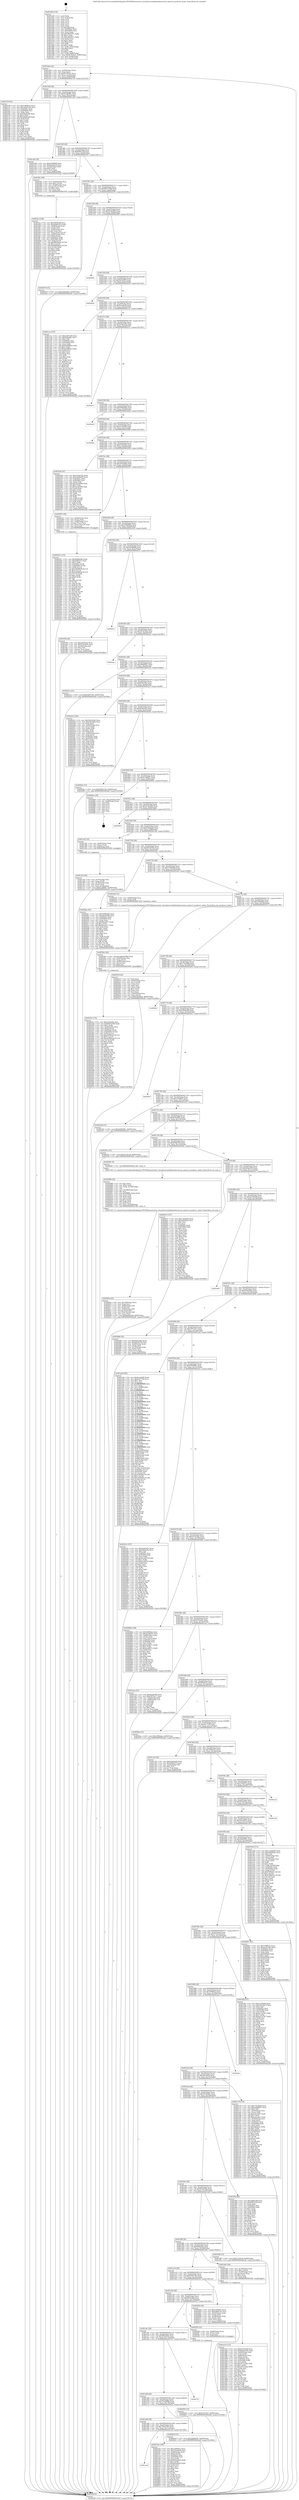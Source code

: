 digraph "0x401440" {
  label = "0x401440 (/mnt/c/Users/mathe/Desktop/tcc/POCII/binaries/extr_linuxdriversinfinibandswrxerxe_queue.h_producer_index_Final-ollvm.out::main(0))"
  labelloc = "t"
  node[shape=record]

  Entry [label="",width=0.3,height=0.3,shape=circle,fillcolor=black,style=filled]
  "0x4014b4" [label="{
     0x4014b4 [32]\l
     | [instrs]\l
     &nbsp;&nbsp;0x4014b4 \<+6\>: mov -0x90(%rbp),%eax\l
     &nbsp;&nbsp;0x4014ba \<+2\>: mov %eax,%ecx\l
     &nbsp;&nbsp;0x4014bc \<+6\>: sub $0x813f73b7,%ecx\l
     &nbsp;&nbsp;0x4014c2 \<+6\>: mov %eax,-0xa4(%rbp)\l
     &nbsp;&nbsp;0x4014c8 \<+6\>: mov %ecx,-0xa8(%rbp)\l
     &nbsp;&nbsp;0x4014ce \<+6\>: je 0000000000402750 \<main+0x1310\>\l
  }"]
  "0x402750" [label="{
     0x402750 [91]\l
     | [instrs]\l
     &nbsp;&nbsp;0x402750 \<+5\>: mov $0x1ef0067a,%eax\l
     &nbsp;&nbsp;0x402755 \<+5\>: mov $0x7de02183,%ecx\l
     &nbsp;&nbsp;0x40275a \<+7\>: mov 0x40505c,%edx\l
     &nbsp;&nbsp;0x402761 \<+7\>: mov 0x405060,%esi\l
     &nbsp;&nbsp;0x402768 \<+2\>: mov %edx,%edi\l
     &nbsp;&nbsp;0x40276a \<+6\>: sub $0x28a8ee68,%edi\l
     &nbsp;&nbsp;0x402770 \<+3\>: sub $0x1,%edi\l
     &nbsp;&nbsp;0x402773 \<+6\>: add $0x28a8ee68,%edi\l
     &nbsp;&nbsp;0x402779 \<+3\>: imul %edi,%edx\l
     &nbsp;&nbsp;0x40277c \<+3\>: and $0x1,%edx\l
     &nbsp;&nbsp;0x40277f \<+3\>: cmp $0x0,%edx\l
     &nbsp;&nbsp;0x402782 \<+4\>: sete %r8b\l
     &nbsp;&nbsp;0x402786 \<+3\>: cmp $0xa,%esi\l
     &nbsp;&nbsp;0x402789 \<+4\>: setl %r9b\l
     &nbsp;&nbsp;0x40278d \<+3\>: mov %r8b,%r10b\l
     &nbsp;&nbsp;0x402790 \<+3\>: and %r9b,%r10b\l
     &nbsp;&nbsp;0x402793 \<+3\>: xor %r9b,%r8b\l
     &nbsp;&nbsp;0x402796 \<+3\>: or %r8b,%r10b\l
     &nbsp;&nbsp;0x402799 \<+4\>: test $0x1,%r10b\l
     &nbsp;&nbsp;0x40279d \<+3\>: cmovne %ecx,%eax\l
     &nbsp;&nbsp;0x4027a0 \<+6\>: mov %eax,-0x90(%rbp)\l
     &nbsp;&nbsp;0x4027a6 \<+5\>: jmp 0000000000402af4 \<main+0x16b4\>\l
  }"]
  "0x4014d4" [label="{
     0x4014d4 [28]\l
     | [instrs]\l
     &nbsp;&nbsp;0x4014d4 \<+5\>: jmp 00000000004014d9 \<main+0x99\>\l
     &nbsp;&nbsp;0x4014d9 \<+6\>: mov -0xa4(%rbp),%eax\l
     &nbsp;&nbsp;0x4014df \<+5\>: sub $0x81ad6681,%eax\l
     &nbsp;&nbsp;0x4014e4 \<+6\>: mov %eax,-0xac(%rbp)\l
     &nbsp;&nbsp;0x4014ea \<+6\>: je 0000000000401cb0 \<main+0x870\>\l
  }"]
  Exit [label="",width=0.3,height=0.3,shape=circle,fillcolor=black,style=filled,peripheries=2]
  "0x401cb0" [label="{
     0x401cb0 [30]\l
     | [instrs]\l
     &nbsp;&nbsp;0x401cb0 \<+5\>: mov $0xa5d4fb68,%eax\l
     &nbsp;&nbsp;0x401cb5 \<+5\>: mov $0x9caa0ec6,%ecx\l
     &nbsp;&nbsp;0x401cba \<+3\>: mov -0x34(%rbp),%edx\l
     &nbsp;&nbsp;0x401cbd \<+3\>: cmp $0x0,%edx\l
     &nbsp;&nbsp;0x401cc0 \<+3\>: cmove %ecx,%eax\l
     &nbsp;&nbsp;0x401cc3 \<+6\>: mov %eax,-0x90(%rbp)\l
     &nbsp;&nbsp;0x401cc9 \<+5\>: jmp 0000000000402af4 \<main+0x16b4\>\l
  }"]
  "0x4014f0" [label="{
     0x4014f0 [28]\l
     | [instrs]\l
     &nbsp;&nbsp;0x4014f0 \<+5\>: jmp 00000000004014f5 \<main+0xb5\>\l
     &nbsp;&nbsp;0x4014f5 \<+6\>: mov -0xa4(%rbp),%eax\l
     &nbsp;&nbsp;0x4014fb \<+5\>: sub $0x85fb123f,%eax\l
     &nbsp;&nbsp;0x401500 \<+6\>: mov %eax,-0xb0(%rbp)\l
     &nbsp;&nbsp;0x401506 \<+6\>: je 0000000000401fb1 \<main+0xb71\>\l
  }"]
  "0x401aa0" [label="{
     0x401aa0\l
  }", style=dashed]
  "0x401fb1" [label="{
     0x401fb1 [29]\l
     | [instrs]\l
     &nbsp;&nbsp;0x401fb1 \<+4\>: mov -0x58(%rbp),%rax\l
     &nbsp;&nbsp;0x401fb5 \<+6\>: movl $0x1,(%rax)\l
     &nbsp;&nbsp;0x401fbb \<+4\>: mov -0x58(%rbp),%rax\l
     &nbsp;&nbsp;0x401fbf \<+3\>: movslq (%rax),%rax\l
     &nbsp;&nbsp;0x401fc2 \<+4\>: shl $0x2,%rax\l
     &nbsp;&nbsp;0x401fc6 \<+3\>: mov %rax,%rdi\l
     &nbsp;&nbsp;0x401fc9 \<+5\>: call 0000000000401050 \<malloc@plt\>\l
     | [calls]\l
     &nbsp;&nbsp;0x401050 \{1\} (unknown)\l
  }"]
  "0x40150c" [label="{
     0x40150c [28]\l
     | [instrs]\l
     &nbsp;&nbsp;0x40150c \<+5\>: jmp 0000000000401511 \<main+0xd1\>\l
     &nbsp;&nbsp;0x401511 \<+6\>: mov -0xa4(%rbp),%eax\l
     &nbsp;&nbsp;0x401517 \<+5\>: sub $0x86473394,%eax\l
     &nbsp;&nbsp;0x40151c \<+6\>: mov %eax,-0xb4(%rbp)\l
     &nbsp;&nbsp;0x401522 \<+6\>: je 0000000000402479 \<main+0x1039\>\l
  }"]
  "0x4027ab" [label="{
     0x4027ab [109]\l
     | [instrs]\l
     &nbsp;&nbsp;0x4027ab \<+5\>: mov $0x1ef0067a,%eax\l
     &nbsp;&nbsp;0x4027b0 \<+5\>: mov $0x75eb899d,%ecx\l
     &nbsp;&nbsp;0x4027b5 \<+7\>: mov -0x88(%rbp),%rdx\l
     &nbsp;&nbsp;0x4027bc \<+6\>: movl $0x0,(%rdx)\l
     &nbsp;&nbsp;0x4027c2 \<+7\>: mov 0x40505c,%esi\l
     &nbsp;&nbsp;0x4027c9 \<+7\>: mov 0x405060,%edi\l
     &nbsp;&nbsp;0x4027d0 \<+3\>: mov %esi,%r8d\l
     &nbsp;&nbsp;0x4027d3 \<+7\>: add $0x665a4824,%r8d\l
     &nbsp;&nbsp;0x4027da \<+4\>: sub $0x1,%r8d\l
     &nbsp;&nbsp;0x4027de \<+7\>: sub $0x665a4824,%r8d\l
     &nbsp;&nbsp;0x4027e5 \<+4\>: imul %r8d,%esi\l
     &nbsp;&nbsp;0x4027e9 \<+3\>: and $0x1,%esi\l
     &nbsp;&nbsp;0x4027ec \<+3\>: cmp $0x0,%esi\l
     &nbsp;&nbsp;0x4027ef \<+4\>: sete %r9b\l
     &nbsp;&nbsp;0x4027f3 \<+3\>: cmp $0xa,%edi\l
     &nbsp;&nbsp;0x4027f6 \<+4\>: setl %r10b\l
     &nbsp;&nbsp;0x4027fa \<+3\>: mov %r9b,%r11b\l
     &nbsp;&nbsp;0x4027fd \<+3\>: and %r10b,%r11b\l
     &nbsp;&nbsp;0x402800 \<+3\>: xor %r10b,%r9b\l
     &nbsp;&nbsp;0x402803 \<+3\>: or %r9b,%r11b\l
     &nbsp;&nbsp;0x402806 \<+4\>: test $0x1,%r11b\l
     &nbsp;&nbsp;0x40280a \<+3\>: cmovne %ecx,%eax\l
     &nbsp;&nbsp;0x40280d \<+6\>: mov %eax,-0x90(%rbp)\l
     &nbsp;&nbsp;0x402813 \<+5\>: jmp 0000000000402af4 \<main+0x16b4\>\l
  }"]
  "0x402479" [label="{
     0x402479 [15]\l
     | [instrs]\l
     &nbsp;&nbsp;0x402479 \<+10\>: movl $0xe50a49eb,-0x90(%rbp)\l
     &nbsp;&nbsp;0x402483 \<+5\>: jmp 0000000000402af4 \<main+0x16b4\>\l
  }"]
  "0x401528" [label="{
     0x401528 [28]\l
     | [instrs]\l
     &nbsp;&nbsp;0x401528 \<+5\>: jmp 000000000040152d \<main+0xed\>\l
     &nbsp;&nbsp;0x40152d \<+6\>: mov -0xa4(%rbp),%eax\l
     &nbsp;&nbsp;0x401533 \<+5\>: sub $0x8cedc695,%eax\l
     &nbsp;&nbsp;0x401538 \<+6\>: mov %eax,-0xb8(%rbp)\l
     &nbsp;&nbsp;0x40153e \<+6\>: je 0000000000402900 \<main+0x14c0\>\l
  }"]
  "0x401a84" [label="{
     0x401a84 [28]\l
     | [instrs]\l
     &nbsp;&nbsp;0x401a84 \<+5\>: jmp 0000000000401a89 \<main+0x649\>\l
     &nbsp;&nbsp;0x401a89 \<+6\>: mov -0xa4(%rbp),%eax\l
     &nbsp;&nbsp;0x401a8f \<+5\>: sub $0x7de02183,%eax\l
     &nbsp;&nbsp;0x401a94 \<+6\>: mov %eax,-0x17c(%rbp)\l
     &nbsp;&nbsp;0x401a9a \<+6\>: je 00000000004027ab \<main+0x136b\>\l
  }"]
  "0x402900" [label="{
     0x402900\l
  }", style=dashed]
  "0x401544" [label="{
     0x401544 [28]\l
     | [instrs]\l
     &nbsp;&nbsp;0x401544 \<+5\>: jmp 0000000000401549 \<main+0x109\>\l
     &nbsp;&nbsp;0x401549 \<+6\>: mov -0xa4(%rbp),%eax\l
     &nbsp;&nbsp;0x40154f \<+5\>: sub $0x9af34453,%eax\l
     &nbsp;&nbsp;0x401554 \<+6\>: mov %eax,-0xbc(%rbp)\l
     &nbsp;&nbsp;0x40155a \<+6\>: je 0000000000402620 \<main+0x11e0\>\l
  }"]
  "0x402818" [label="{
     0x402818 [15]\l
     | [instrs]\l
     &nbsp;&nbsp;0x402818 \<+10\>: movl $0x2dd09291,-0x90(%rbp)\l
     &nbsp;&nbsp;0x402822 \<+5\>: jmp 0000000000402af4 \<main+0x16b4\>\l
  }"]
  "0x402620" [label="{
     0x402620\l
  }", style=dashed]
  "0x401560" [label="{
     0x401560 [28]\l
     | [instrs]\l
     &nbsp;&nbsp;0x401560 \<+5\>: jmp 0000000000401565 \<main+0x125\>\l
     &nbsp;&nbsp;0x401565 \<+6\>: mov -0xa4(%rbp),%eax\l
     &nbsp;&nbsp;0x40156b \<+5\>: sub $0x9caa0ec6,%eax\l
     &nbsp;&nbsp;0x401570 \<+6\>: mov %eax,-0xc0(%rbp)\l
     &nbsp;&nbsp;0x401576 \<+6\>: je 0000000000401cce \<main+0x88e\>\l
  }"]
  "0x401a68" [label="{
     0x401a68 [28]\l
     | [instrs]\l
     &nbsp;&nbsp;0x401a68 \<+5\>: jmp 0000000000401a6d \<main+0x62d\>\l
     &nbsp;&nbsp;0x401a6d \<+6\>: mov -0xa4(%rbp),%eax\l
     &nbsp;&nbsp;0x401a73 \<+5\>: sub $0x75eb899d,%eax\l
     &nbsp;&nbsp;0x401a78 \<+6\>: mov %eax,-0x178(%rbp)\l
     &nbsp;&nbsp;0x401a7e \<+6\>: je 0000000000402818 \<main+0x13d8\>\l
  }"]
  "0x401cce" [label="{
     0x401cce [147]\l
     | [instrs]\l
     &nbsp;&nbsp;0x401cce \<+5\>: mov $0xdc593a38,%eax\l
     &nbsp;&nbsp;0x401cd3 \<+5\>: mov $0x62fbaf4e,%ecx\l
     &nbsp;&nbsp;0x401cd8 \<+2\>: mov $0x1,%dl\l
     &nbsp;&nbsp;0x401cda \<+7\>: mov 0x40505c,%esi\l
     &nbsp;&nbsp;0x401ce1 \<+7\>: mov 0x405060,%edi\l
     &nbsp;&nbsp;0x401ce8 \<+3\>: mov %esi,%r8d\l
     &nbsp;&nbsp;0x401ceb \<+7\>: add $0x81b086dc,%r8d\l
     &nbsp;&nbsp;0x401cf2 \<+4\>: sub $0x1,%r8d\l
     &nbsp;&nbsp;0x401cf6 \<+7\>: sub $0x81b086dc,%r8d\l
     &nbsp;&nbsp;0x401cfd \<+4\>: imul %r8d,%esi\l
     &nbsp;&nbsp;0x401d01 \<+3\>: and $0x1,%esi\l
     &nbsp;&nbsp;0x401d04 \<+3\>: cmp $0x0,%esi\l
     &nbsp;&nbsp;0x401d07 \<+4\>: sete %r9b\l
     &nbsp;&nbsp;0x401d0b \<+3\>: cmp $0xa,%edi\l
     &nbsp;&nbsp;0x401d0e \<+4\>: setl %r10b\l
     &nbsp;&nbsp;0x401d12 \<+3\>: mov %r9b,%r11b\l
     &nbsp;&nbsp;0x401d15 \<+4\>: xor $0xff,%r11b\l
     &nbsp;&nbsp;0x401d19 \<+3\>: mov %r10b,%bl\l
     &nbsp;&nbsp;0x401d1c \<+3\>: xor $0xff,%bl\l
     &nbsp;&nbsp;0x401d1f \<+3\>: xor $0x0,%dl\l
     &nbsp;&nbsp;0x401d22 \<+3\>: mov %r11b,%r14b\l
     &nbsp;&nbsp;0x401d25 \<+4\>: and $0x0,%r14b\l
     &nbsp;&nbsp;0x401d29 \<+3\>: and %dl,%r9b\l
     &nbsp;&nbsp;0x401d2c \<+3\>: mov %bl,%r15b\l
     &nbsp;&nbsp;0x401d2f \<+4\>: and $0x0,%r15b\l
     &nbsp;&nbsp;0x401d33 \<+3\>: and %dl,%r10b\l
     &nbsp;&nbsp;0x401d36 \<+3\>: or %r9b,%r14b\l
     &nbsp;&nbsp;0x401d39 \<+3\>: or %r10b,%r15b\l
     &nbsp;&nbsp;0x401d3c \<+3\>: xor %r15b,%r14b\l
     &nbsp;&nbsp;0x401d3f \<+3\>: or %bl,%r11b\l
     &nbsp;&nbsp;0x401d42 \<+4\>: xor $0xff,%r11b\l
     &nbsp;&nbsp;0x401d46 \<+3\>: or $0x0,%dl\l
     &nbsp;&nbsp;0x401d49 \<+3\>: and %dl,%r11b\l
     &nbsp;&nbsp;0x401d4c \<+3\>: or %r11b,%r14b\l
     &nbsp;&nbsp;0x401d4f \<+4\>: test $0x1,%r14b\l
     &nbsp;&nbsp;0x401d53 \<+3\>: cmovne %ecx,%eax\l
     &nbsp;&nbsp;0x401d56 \<+6\>: mov %eax,-0x90(%rbp)\l
     &nbsp;&nbsp;0x401d5c \<+5\>: jmp 0000000000402af4 \<main+0x16b4\>\l
  }"]
  "0x40157c" [label="{
     0x40157c [28]\l
     | [instrs]\l
     &nbsp;&nbsp;0x40157c \<+5\>: jmp 0000000000401581 \<main+0x141\>\l
     &nbsp;&nbsp;0x401581 \<+6\>: mov -0xa4(%rbp),%eax\l
     &nbsp;&nbsp;0x401587 \<+5\>: sub $0x9cb03e5b,%eax\l
     &nbsp;&nbsp;0x40158c \<+6\>: mov %eax,-0xc4(%rbp)\l
     &nbsp;&nbsp;0x401592 \<+6\>: je 0000000000402a11 \<main+0x15d1\>\l
  }"]
  "0x402741" [label="{
     0x402741\l
  }", style=dashed]
  "0x402a11" [label="{
     0x402a11\l
  }", style=dashed]
  "0x401598" [label="{
     0x401598 [28]\l
     | [instrs]\l
     &nbsp;&nbsp;0x401598 \<+5\>: jmp 000000000040159d \<main+0x15d\>\l
     &nbsp;&nbsp;0x40159d \<+6\>: mov -0xa4(%rbp),%eax\l
     &nbsp;&nbsp;0x4015a3 \<+5\>: sub $0x9e84b282,%eax\l
     &nbsp;&nbsp;0x4015a8 \<+6\>: mov %eax,-0xc8(%rbp)\l
     &nbsp;&nbsp;0x4015ae \<+6\>: je 0000000000402a83 \<main+0x1643\>\l
  }"]
  "0x402602" [label="{
     0x402602 [15]\l
     | [instrs]\l
     &nbsp;&nbsp;0x402602 \<+10\>: movl $0x813f73b7,-0x90(%rbp)\l
     &nbsp;&nbsp;0x40260c \<+5\>: jmp 0000000000402af4 \<main+0x16b4\>\l
  }"]
  "0x402a83" [label="{
     0x402a83\l
  }", style=dashed]
  "0x4015b4" [label="{
     0x4015b4 [28]\l
     | [instrs]\l
     &nbsp;&nbsp;0x4015b4 \<+5\>: jmp 00000000004015b9 \<main+0x179\>\l
     &nbsp;&nbsp;0x4015b9 \<+6\>: mov -0xa4(%rbp),%eax\l
     &nbsp;&nbsp;0x4015bf \<+5\>: sub $0xa1a59408,%eax\l
     &nbsp;&nbsp;0x4015c4 \<+6\>: mov %eax,-0xcc(%rbp)\l
     &nbsp;&nbsp;0x4015ca \<+6\>: je 0000000000402982 \<main+0x1542\>\l
  }"]
  "0x401a4c" [label="{
     0x401a4c [28]\l
     | [instrs]\l
     &nbsp;&nbsp;0x401a4c \<+5\>: jmp 0000000000401a51 \<main+0x611\>\l
     &nbsp;&nbsp;0x401a51 \<+6\>: mov -0xa4(%rbp),%eax\l
     &nbsp;&nbsp;0x401a57 \<+5\>: sub $0x68b2fe02,%eax\l
     &nbsp;&nbsp;0x401a5c \<+6\>: mov %eax,-0x174(%rbp)\l
     &nbsp;&nbsp;0x401a62 \<+6\>: je 0000000000402741 \<main+0x1301\>\l
  }"]
  "0x402982" [label="{
     0x402982\l
  }", style=dashed]
  "0x4015d0" [label="{
     0x4015d0 [28]\l
     | [instrs]\l
     &nbsp;&nbsp;0x4015d0 \<+5\>: jmp 00000000004015d5 \<main+0x195\>\l
     &nbsp;&nbsp;0x4015d5 \<+6\>: mov -0xa4(%rbp),%eax\l
     &nbsp;&nbsp;0x4015db \<+5\>: sub $0xa325f33d,%eax\l
     &nbsp;&nbsp;0x4015e0 \<+6\>: mov %eax,-0xd0(%rbp)\l
     &nbsp;&nbsp;0x4015e6 \<+6\>: je 000000000040234b \<main+0xf0b\>\l
  }"]
  "0x4025f3" [label="{
     0x4025f3 [15]\l
     | [instrs]\l
     &nbsp;&nbsp;0x4025f3 \<+4\>: mov -0x68(%rbp),%rax\l
     &nbsp;&nbsp;0x4025f7 \<+3\>: mov (%rax),%rax\l
     &nbsp;&nbsp;0x4025fa \<+3\>: mov %rax,%rdi\l
     &nbsp;&nbsp;0x4025fd \<+5\>: call 0000000000401030 \<free@plt\>\l
     | [calls]\l
     &nbsp;&nbsp;0x401030 \{1\} (unknown)\l
  }"]
  "0x40234b" [label="{
     0x40234b [91]\l
     | [instrs]\l
     &nbsp;&nbsp;0x40234b \<+5\>: mov $0x223ee35a,%eax\l
     &nbsp;&nbsp;0x402350 \<+5\>: mov $0xc3428e09,%ecx\l
     &nbsp;&nbsp;0x402355 \<+7\>: mov 0x40505c,%edx\l
     &nbsp;&nbsp;0x40235c \<+7\>: mov 0x405060,%esi\l
     &nbsp;&nbsp;0x402363 \<+2\>: mov %edx,%edi\l
     &nbsp;&nbsp;0x402365 \<+6\>: add $0x22cad590,%edi\l
     &nbsp;&nbsp;0x40236b \<+3\>: sub $0x1,%edi\l
     &nbsp;&nbsp;0x40236e \<+6\>: sub $0x22cad590,%edi\l
     &nbsp;&nbsp;0x402374 \<+3\>: imul %edi,%edx\l
     &nbsp;&nbsp;0x402377 \<+3\>: and $0x1,%edx\l
     &nbsp;&nbsp;0x40237a \<+3\>: cmp $0x0,%edx\l
     &nbsp;&nbsp;0x40237d \<+4\>: sete %r8b\l
     &nbsp;&nbsp;0x402381 \<+3\>: cmp $0xa,%esi\l
     &nbsp;&nbsp;0x402384 \<+4\>: setl %r9b\l
     &nbsp;&nbsp;0x402388 \<+3\>: mov %r8b,%r10b\l
     &nbsp;&nbsp;0x40238b \<+3\>: and %r9b,%r10b\l
     &nbsp;&nbsp;0x40238e \<+3\>: xor %r9b,%r8b\l
     &nbsp;&nbsp;0x402391 \<+3\>: or %r8b,%r10b\l
     &nbsp;&nbsp;0x402394 \<+4\>: test $0x1,%r10b\l
     &nbsp;&nbsp;0x402398 \<+3\>: cmovne %ecx,%eax\l
     &nbsp;&nbsp;0x40239b \<+6\>: mov %eax,-0x90(%rbp)\l
     &nbsp;&nbsp;0x4023a1 \<+5\>: jmp 0000000000402af4 \<main+0x16b4\>\l
  }"]
  "0x4015ec" [label="{
     0x4015ec [28]\l
     | [instrs]\l
     &nbsp;&nbsp;0x4015ec \<+5\>: jmp 00000000004015f1 \<main+0x1b1\>\l
     &nbsp;&nbsp;0x4015f1 \<+6\>: mov -0xa4(%rbp),%eax\l
     &nbsp;&nbsp;0x4015f7 \<+5\>: sub $0xa419e04b,%eax\l
     &nbsp;&nbsp;0x4015fc \<+6\>: mov %eax,-0xd4(%rbp)\l
     &nbsp;&nbsp;0x401602 \<+6\>: je 0000000000402507 \<main+0x10c7\>\l
  }"]
  "0x402521" [label="{
     0x402521 [153]\l
     | [instrs]\l
     &nbsp;&nbsp;0x402521 \<+5\>: mov $0x9e84b282,%edx\l
     &nbsp;&nbsp;0x402526 \<+5\>: mov $0xf36621e7,%esi\l
     &nbsp;&nbsp;0x40252b \<+3\>: mov $0x1,%r8b\l
     &nbsp;&nbsp;0x40252e \<+8\>: mov 0x40505c,%r9d\l
     &nbsp;&nbsp;0x402536 \<+8\>: mov 0x405060,%r10d\l
     &nbsp;&nbsp;0x40253e \<+3\>: mov %r9d,%r11d\l
     &nbsp;&nbsp;0x402541 \<+7\>: sub $0x436d963b,%r11d\l
     &nbsp;&nbsp;0x402548 \<+4\>: sub $0x1,%r11d\l
     &nbsp;&nbsp;0x40254c \<+7\>: add $0x436d963b,%r11d\l
     &nbsp;&nbsp;0x402553 \<+4\>: imul %r11d,%r9d\l
     &nbsp;&nbsp;0x402557 \<+4\>: and $0x1,%r9d\l
     &nbsp;&nbsp;0x40255b \<+4\>: cmp $0x0,%r9d\l
     &nbsp;&nbsp;0x40255f \<+3\>: sete %bl\l
     &nbsp;&nbsp;0x402562 \<+4\>: cmp $0xa,%r10d\l
     &nbsp;&nbsp;0x402566 \<+4\>: setl %r14b\l
     &nbsp;&nbsp;0x40256a \<+3\>: mov %bl,%r15b\l
     &nbsp;&nbsp;0x40256d \<+4\>: xor $0xff,%r15b\l
     &nbsp;&nbsp;0x402571 \<+3\>: mov %r14b,%r12b\l
     &nbsp;&nbsp;0x402574 \<+4\>: xor $0xff,%r12b\l
     &nbsp;&nbsp;0x402578 \<+4\>: xor $0x0,%r8b\l
     &nbsp;&nbsp;0x40257c \<+3\>: mov %r15b,%r13b\l
     &nbsp;&nbsp;0x40257f \<+4\>: and $0x0,%r13b\l
     &nbsp;&nbsp;0x402583 \<+3\>: and %r8b,%bl\l
     &nbsp;&nbsp;0x402586 \<+3\>: mov %r12b,%al\l
     &nbsp;&nbsp;0x402589 \<+2\>: and $0x0,%al\l
     &nbsp;&nbsp;0x40258b \<+3\>: and %r8b,%r14b\l
     &nbsp;&nbsp;0x40258e \<+3\>: or %bl,%r13b\l
     &nbsp;&nbsp;0x402591 \<+3\>: or %r14b,%al\l
     &nbsp;&nbsp;0x402594 \<+3\>: xor %al,%r13b\l
     &nbsp;&nbsp;0x402597 \<+3\>: or %r12b,%r15b\l
     &nbsp;&nbsp;0x40259a \<+4\>: xor $0xff,%r15b\l
     &nbsp;&nbsp;0x40259e \<+4\>: or $0x0,%r8b\l
     &nbsp;&nbsp;0x4025a2 \<+3\>: and %r8b,%r15b\l
     &nbsp;&nbsp;0x4025a5 \<+3\>: or %r15b,%r13b\l
     &nbsp;&nbsp;0x4025a8 \<+4\>: test $0x1,%r13b\l
     &nbsp;&nbsp;0x4025ac \<+3\>: cmovne %esi,%edx\l
     &nbsp;&nbsp;0x4025af \<+6\>: mov %edx,-0x90(%rbp)\l
     &nbsp;&nbsp;0x4025b5 \<+5\>: jmp 0000000000402af4 \<main+0x16b4\>\l
  }"]
  "0x402507" [label="{
     0x402507 [26]\l
     | [instrs]\l
     &nbsp;&nbsp;0x402507 \<+4\>: mov -0x68(%rbp),%rax\l
     &nbsp;&nbsp;0x40250b \<+3\>: mov (%rax),%rax\l
     &nbsp;&nbsp;0x40250e \<+4\>: mov -0x40(%rbp),%rcx\l
     &nbsp;&nbsp;0x402512 \<+3\>: movslq (%rcx),%rcx\l
     &nbsp;&nbsp;0x402515 \<+4\>: mov (%rax,%rcx,8),%rax\l
     &nbsp;&nbsp;0x402519 \<+3\>: mov %rax,%rdi\l
     &nbsp;&nbsp;0x40251c \<+5\>: call 0000000000401030 \<free@plt\>\l
     | [calls]\l
     &nbsp;&nbsp;0x401030 \{1\} (unknown)\l
  }"]
  "0x401608" [label="{
     0x401608 [28]\l
     | [instrs]\l
     &nbsp;&nbsp;0x401608 \<+5\>: jmp 000000000040160d \<main+0x1cd\>\l
     &nbsp;&nbsp;0x40160d \<+6\>: mov -0xa4(%rbp),%eax\l
     &nbsp;&nbsp;0x401613 \<+5\>: sub $0xa582695a,%eax\l
     &nbsp;&nbsp;0x401618 \<+6\>: mov %eax,-0xd8(%rbp)\l
     &nbsp;&nbsp;0x40161e \<+6\>: je 0000000000401f3d \<main+0xafd\>\l
  }"]
  "0x4023cf" [label="{
     0x4023cf [170]\l
     | [instrs]\l
     &nbsp;&nbsp;0x4023cf \<+5\>: mov $0x223ee35a,%esi\l
     &nbsp;&nbsp;0x4023d4 \<+5\>: mov $0x86473394,%edx\l
     &nbsp;&nbsp;0x4023d9 \<+3\>: mov $0x1,%r8b\l
     &nbsp;&nbsp;0x4023dc \<+4\>: mov -0x40(%rbp),%rcx\l
     &nbsp;&nbsp;0x4023e0 \<+6\>: movl $0x0,(%rcx)\l
     &nbsp;&nbsp;0x4023e6 \<+8\>: mov 0x40505c,%r9d\l
     &nbsp;&nbsp;0x4023ee \<+8\>: mov 0x405060,%r10d\l
     &nbsp;&nbsp;0x4023f6 \<+3\>: mov %r9d,%r11d\l
     &nbsp;&nbsp;0x4023f9 \<+7\>: sub $0xab5982ad,%r11d\l
     &nbsp;&nbsp;0x402400 \<+4\>: sub $0x1,%r11d\l
     &nbsp;&nbsp;0x402404 \<+7\>: add $0xab5982ad,%r11d\l
     &nbsp;&nbsp;0x40240b \<+4\>: imul %r11d,%r9d\l
     &nbsp;&nbsp;0x40240f \<+4\>: and $0x1,%r9d\l
     &nbsp;&nbsp;0x402413 \<+4\>: cmp $0x0,%r9d\l
     &nbsp;&nbsp;0x402417 \<+3\>: sete %bl\l
     &nbsp;&nbsp;0x40241a \<+4\>: cmp $0xa,%r10d\l
     &nbsp;&nbsp;0x40241e \<+4\>: setl %r14b\l
     &nbsp;&nbsp;0x402422 \<+3\>: mov %bl,%r15b\l
     &nbsp;&nbsp;0x402425 \<+4\>: xor $0xff,%r15b\l
     &nbsp;&nbsp;0x402429 \<+3\>: mov %r14b,%r12b\l
     &nbsp;&nbsp;0x40242c \<+4\>: xor $0xff,%r12b\l
     &nbsp;&nbsp;0x402430 \<+4\>: xor $0x0,%r8b\l
     &nbsp;&nbsp;0x402434 \<+3\>: mov %r15b,%r13b\l
     &nbsp;&nbsp;0x402437 \<+4\>: and $0x0,%r13b\l
     &nbsp;&nbsp;0x40243b \<+3\>: and %r8b,%bl\l
     &nbsp;&nbsp;0x40243e \<+3\>: mov %r12b,%cl\l
     &nbsp;&nbsp;0x402441 \<+3\>: and $0x0,%cl\l
     &nbsp;&nbsp;0x402444 \<+3\>: and %r8b,%r14b\l
     &nbsp;&nbsp;0x402447 \<+3\>: or %bl,%r13b\l
     &nbsp;&nbsp;0x40244a \<+3\>: or %r14b,%cl\l
     &nbsp;&nbsp;0x40244d \<+3\>: xor %cl,%r13b\l
     &nbsp;&nbsp;0x402450 \<+3\>: or %r12b,%r15b\l
     &nbsp;&nbsp;0x402453 \<+4\>: xor $0xff,%r15b\l
     &nbsp;&nbsp;0x402457 \<+4\>: or $0x0,%r8b\l
     &nbsp;&nbsp;0x40245b \<+3\>: and %r8b,%r15b\l
     &nbsp;&nbsp;0x40245e \<+3\>: or %r15b,%r13b\l
     &nbsp;&nbsp;0x402461 \<+4\>: test $0x1,%r13b\l
     &nbsp;&nbsp;0x402465 \<+3\>: cmovne %edx,%esi\l
     &nbsp;&nbsp;0x402468 \<+6\>: mov %esi,-0x90(%rbp)\l
     &nbsp;&nbsp;0x40246e \<+6\>: mov %eax,-0x188(%rbp)\l
     &nbsp;&nbsp;0x402474 \<+5\>: jmp 0000000000402af4 \<main+0x16b4\>\l
  }"]
  "0x401f3d" [label="{
     0x401f3d [30]\l
     | [instrs]\l
     &nbsp;&nbsp;0x401f3d \<+5\>: mov $0xa325f33d,%eax\l
     &nbsp;&nbsp;0x401f42 \<+5\>: mov $0x5210260c,%ecx\l
     &nbsp;&nbsp;0x401f47 \<+3\>: mov -0x2d(%rbp),%dl\l
     &nbsp;&nbsp;0x401f4a \<+3\>: test $0x1,%dl\l
     &nbsp;&nbsp;0x401f4d \<+3\>: cmovne %ecx,%eax\l
     &nbsp;&nbsp;0x401f50 \<+6\>: mov %eax,-0x90(%rbp)\l
     &nbsp;&nbsp;0x401f56 \<+5\>: jmp 0000000000402af4 \<main+0x16b4\>\l
  }"]
  "0x401624" [label="{
     0x401624 [28]\l
     | [instrs]\l
     &nbsp;&nbsp;0x401624 \<+5\>: jmp 0000000000401629 \<main+0x1e9\>\l
     &nbsp;&nbsp;0x401629 \<+6\>: mov -0xa4(%rbp),%eax\l
     &nbsp;&nbsp;0x40162f \<+5\>: sub $0xa5d4fb68,%eax\l
     &nbsp;&nbsp;0x401634 \<+6\>: mov %eax,-0xdc(%rbp)\l
     &nbsp;&nbsp;0x40163a \<+6\>: je 0000000000402611 \<main+0x11d1\>\l
  }"]
  "0x4023b2" [label="{
     0x4023b2 [29]\l
     | [instrs]\l
     &nbsp;&nbsp;0x4023b2 \<+10\>: movabs $0x4030b6,%rdi\l
     &nbsp;&nbsp;0x4023bc \<+4\>: mov -0x48(%rbp),%rcx\l
     &nbsp;&nbsp;0x4023c0 \<+2\>: mov %eax,(%rcx)\l
     &nbsp;&nbsp;0x4023c2 \<+4\>: mov -0x48(%rbp),%rcx\l
     &nbsp;&nbsp;0x4023c6 \<+2\>: mov (%rcx),%esi\l
     &nbsp;&nbsp;0x4023c8 \<+2\>: mov $0x0,%al\l
     &nbsp;&nbsp;0x4023ca \<+5\>: call 0000000000401040 \<printf@plt\>\l
     | [calls]\l
     &nbsp;&nbsp;0x401040 \{1\} (unknown)\l
  }"]
  "0x402611" [label="{
     0x402611\l
  }", style=dashed]
  "0x401640" [label="{
     0x401640 [28]\l
     | [instrs]\l
     &nbsp;&nbsp;0x401640 \<+5\>: jmp 0000000000401645 \<main+0x205\>\l
     &nbsp;&nbsp;0x401645 \<+6\>: mov -0xa4(%rbp),%eax\l
     &nbsp;&nbsp;0x40164b \<+5\>: sub $0xa81b18e2,%eax\l
     &nbsp;&nbsp;0x401650 \<+6\>: mov %eax,-0xe0(%rbp)\l
     &nbsp;&nbsp;0x401656 \<+6\>: je 0000000000402aac \<main+0x166c\>\l
  }"]
  "0x4020ba" [label="{
     0x4020ba [45]\l
     | [instrs]\l
     &nbsp;&nbsp;0x4020ba \<+6\>: mov -0x184(%rbp),%ecx\l
     &nbsp;&nbsp;0x4020c0 \<+3\>: imul %eax,%ecx\l
     &nbsp;&nbsp;0x4020c3 \<+4\>: mov -0x68(%rbp),%r8\l
     &nbsp;&nbsp;0x4020c7 \<+3\>: mov (%r8),%r8\l
     &nbsp;&nbsp;0x4020ca \<+4\>: mov -0x60(%rbp),%r9\l
     &nbsp;&nbsp;0x4020ce \<+3\>: movslq (%r9),%r9\l
     &nbsp;&nbsp;0x4020d1 \<+4\>: mov (%r8,%r9,8),%r8\l
     &nbsp;&nbsp;0x4020d5 \<+3\>: mov %ecx,(%r8)\l
     &nbsp;&nbsp;0x4020d8 \<+10\>: movl $0xda9ab160,-0x90(%rbp)\l
     &nbsp;&nbsp;0x4020e2 \<+5\>: jmp 0000000000402af4 \<main+0x16b4\>\l
  }"]
  "0x402aac" [label="{
     0x402aac\l
  }", style=dashed]
  "0x40165c" [label="{
     0x40165c [28]\l
     | [instrs]\l
     &nbsp;&nbsp;0x40165c \<+5\>: jmp 0000000000401661 \<main+0x221\>\l
     &nbsp;&nbsp;0x401661 \<+6\>: mov -0xa4(%rbp),%eax\l
     &nbsp;&nbsp;0x401667 \<+5\>: sub $0xad4d0827,%eax\l
     &nbsp;&nbsp;0x40166c \<+6\>: mov %eax,-0xe4(%rbp)\l
     &nbsp;&nbsp;0x401672 \<+6\>: je 000000000040221e \<main+0xdde\>\l
  }"]
  "0x402086" [label="{
     0x402086 [52]\l
     | [instrs]\l
     &nbsp;&nbsp;0x402086 \<+2\>: xor %ecx,%ecx\l
     &nbsp;&nbsp;0x402088 \<+5\>: mov $0x2,%edx\l
     &nbsp;&nbsp;0x40208d \<+6\>: mov %edx,-0x180(%rbp)\l
     &nbsp;&nbsp;0x402093 \<+1\>: cltd\l
     &nbsp;&nbsp;0x402094 \<+6\>: mov -0x180(%rbp),%esi\l
     &nbsp;&nbsp;0x40209a \<+2\>: idiv %esi\l
     &nbsp;&nbsp;0x40209c \<+6\>: imul $0xfffffffe,%edx,%edx\l
     &nbsp;&nbsp;0x4020a2 \<+2\>: mov %ecx,%edi\l
     &nbsp;&nbsp;0x4020a4 \<+2\>: sub %edx,%edi\l
     &nbsp;&nbsp;0x4020a6 \<+2\>: mov %ecx,%edx\l
     &nbsp;&nbsp;0x4020a8 \<+3\>: sub $0x1,%edx\l
     &nbsp;&nbsp;0x4020ab \<+2\>: add %edx,%edi\l
     &nbsp;&nbsp;0x4020ad \<+2\>: sub %edi,%ecx\l
     &nbsp;&nbsp;0x4020af \<+6\>: mov %ecx,-0x184(%rbp)\l
     &nbsp;&nbsp;0x4020b5 \<+5\>: call 0000000000401160 \<next_i\>\l
     | [calls]\l
     &nbsp;&nbsp;0x401160 \{1\} (/mnt/c/Users/mathe/Desktop/tcc/POCII/binaries/extr_linuxdriversinfinibandswrxerxe_queue.h_producer_index_Final-ollvm.out::next_i)\l
  }"]
  "0x40221e" [label="{
     0x40221e [15]\l
     | [instrs]\l
     &nbsp;&nbsp;0x40221e \<+10\>: movl $0x65d917de,-0x90(%rbp)\l
     &nbsp;&nbsp;0x402228 \<+5\>: jmp 0000000000402af4 \<main+0x16b4\>\l
  }"]
  "0x401678" [label="{
     0x401678 [28]\l
     | [instrs]\l
     &nbsp;&nbsp;0x401678 \<+5\>: jmp 000000000040167d \<main+0x23d\>\l
     &nbsp;&nbsp;0x40167d \<+6\>: mov -0xa4(%rbp),%eax\l
     &nbsp;&nbsp;0x401683 \<+5\>: sub $0xb03fc26c,%eax\l
     &nbsp;&nbsp;0x401688 \<+6\>: mov %eax,-0xe8(%rbp)\l
     &nbsp;&nbsp;0x40168e \<+6\>: je 00000000004022cf \<main+0xe8f\>\l
  }"]
  "0x401a30" [label="{
     0x401a30 [28]\l
     | [instrs]\l
     &nbsp;&nbsp;0x401a30 \<+5\>: jmp 0000000000401a35 \<main+0x5f5\>\l
     &nbsp;&nbsp;0x401a35 \<+6\>: mov -0xa4(%rbp),%eax\l
     &nbsp;&nbsp;0x401a3b \<+5\>: sub $0x666cc84d,%eax\l
     &nbsp;&nbsp;0x401a40 \<+6\>: mov %eax,-0x170(%rbp)\l
     &nbsp;&nbsp;0x401a46 \<+6\>: je 00000000004025f3 \<main+0x11b3\>\l
  }"]
  "0x4022cf" [label="{
     0x4022cf [109]\l
     | [instrs]\l
     &nbsp;&nbsp;0x4022cf \<+5\>: mov $0x9cb03e5b,%eax\l
     &nbsp;&nbsp;0x4022d4 \<+5\>: mov $0xd3dcdf2b,%ecx\l
     &nbsp;&nbsp;0x4022d9 \<+2\>: xor %edx,%edx\l
     &nbsp;&nbsp;0x4022db \<+4\>: mov -0x60(%rbp),%rsi\l
     &nbsp;&nbsp;0x4022df \<+2\>: mov (%rsi),%edi\l
     &nbsp;&nbsp;0x4022e1 \<+3\>: mov %edx,%r8d\l
     &nbsp;&nbsp;0x4022e4 \<+4\>: sub $0x1,%r8d\l
     &nbsp;&nbsp;0x4022e8 \<+3\>: sub %r8d,%edi\l
     &nbsp;&nbsp;0x4022eb \<+4\>: mov -0x60(%rbp),%rsi\l
     &nbsp;&nbsp;0x4022ef \<+2\>: mov %edi,(%rsi)\l
     &nbsp;&nbsp;0x4022f1 \<+7\>: mov 0x40505c,%edi\l
     &nbsp;&nbsp;0x4022f8 \<+8\>: mov 0x405060,%r8d\l
     &nbsp;&nbsp;0x402300 \<+3\>: sub $0x1,%edx\l
     &nbsp;&nbsp;0x402303 \<+3\>: mov %edi,%r9d\l
     &nbsp;&nbsp;0x402306 \<+3\>: add %edx,%r9d\l
     &nbsp;&nbsp;0x402309 \<+4\>: imul %r9d,%edi\l
     &nbsp;&nbsp;0x40230d \<+3\>: and $0x1,%edi\l
     &nbsp;&nbsp;0x402310 \<+3\>: cmp $0x0,%edi\l
     &nbsp;&nbsp;0x402313 \<+4\>: sete %r10b\l
     &nbsp;&nbsp;0x402317 \<+4\>: cmp $0xa,%r8d\l
     &nbsp;&nbsp;0x40231b \<+4\>: setl %r11b\l
     &nbsp;&nbsp;0x40231f \<+3\>: mov %r10b,%bl\l
     &nbsp;&nbsp;0x402322 \<+3\>: and %r11b,%bl\l
     &nbsp;&nbsp;0x402325 \<+3\>: xor %r11b,%r10b\l
     &nbsp;&nbsp;0x402328 \<+3\>: or %r10b,%bl\l
     &nbsp;&nbsp;0x40232b \<+3\>: test $0x1,%bl\l
     &nbsp;&nbsp;0x40232e \<+3\>: cmovne %ecx,%eax\l
     &nbsp;&nbsp;0x402331 \<+6\>: mov %eax,-0x90(%rbp)\l
     &nbsp;&nbsp;0x402337 \<+5\>: jmp 0000000000402af4 \<main+0x16b4\>\l
  }"]
  "0x401694" [label="{
     0x401694 [28]\l
     | [instrs]\l
     &nbsp;&nbsp;0x401694 \<+5\>: jmp 0000000000401699 \<main+0x259\>\l
     &nbsp;&nbsp;0x401699 \<+6\>: mov -0xa4(%rbp),%eax\l
     &nbsp;&nbsp;0x40169f \<+5\>: sub $0xb0a8cd22,%eax\l
     &nbsp;&nbsp;0x4016a4 \<+6\>: mov %eax,-0xec(%rbp)\l
     &nbsp;&nbsp;0x4016aa \<+6\>: je 000000000040204e \<main+0xc0e\>\l
  }"]
  "0x40205d" [label="{
     0x40205d [36]\l
     | [instrs]\l
     &nbsp;&nbsp;0x40205d \<+5\>: mov $0xccf168a7,%eax\l
     &nbsp;&nbsp;0x402062 \<+5\>: mov $0xd3fbb755,%ecx\l
     &nbsp;&nbsp;0x402067 \<+4\>: mov -0x50(%rbp),%rdx\l
     &nbsp;&nbsp;0x40206b \<+2\>: mov (%rdx),%esi\l
     &nbsp;&nbsp;0x40206d \<+4\>: mov -0x58(%rbp),%rdx\l
     &nbsp;&nbsp;0x402071 \<+2\>: cmp (%rdx),%esi\l
     &nbsp;&nbsp;0x402073 \<+3\>: cmovl %ecx,%eax\l
     &nbsp;&nbsp;0x402076 \<+6\>: mov %eax,-0x90(%rbp)\l
     &nbsp;&nbsp;0x40207c \<+5\>: jmp 0000000000402af4 \<main+0x16b4\>\l
  }"]
  "0x40204e" [label="{
     0x40204e [15]\l
     | [instrs]\l
     &nbsp;&nbsp;0x40204e \<+10\>: movl $0x65d917de,-0x90(%rbp)\l
     &nbsp;&nbsp;0x402058 \<+5\>: jmp 0000000000402af4 \<main+0x16b4\>\l
  }"]
  "0x4016b0" [label="{
     0x4016b0 [28]\l
     | [instrs]\l
     &nbsp;&nbsp;0x4016b0 \<+5\>: jmp 00000000004016b5 \<main+0x275\>\l
     &nbsp;&nbsp;0x4016b5 \<+6\>: mov -0xa4(%rbp),%eax\l
     &nbsp;&nbsp;0x4016bb \<+5\>: sub $0xb136f937,%eax\l
     &nbsp;&nbsp;0x4016c0 \<+6\>: mov %eax,-0xf0(%rbp)\l
     &nbsp;&nbsp;0x4016c6 \<+6\>: je 00000000004028ee \<main+0x14ae\>\l
  }"]
  "0x401fce" [label="{
     0x401fce [128]\l
     | [instrs]\l
     &nbsp;&nbsp;0x401fce \<+5\>: mov $0xc969ee48,%ecx\l
     &nbsp;&nbsp;0x401fd3 \<+5\>: mov $0xb0a8cd22,%edx\l
     &nbsp;&nbsp;0x401fd8 \<+4\>: mov -0x68(%rbp),%rdi\l
     &nbsp;&nbsp;0x401fdc \<+3\>: mov (%rdi),%rdi\l
     &nbsp;&nbsp;0x401fdf \<+4\>: mov -0x60(%rbp),%rsi\l
     &nbsp;&nbsp;0x401fe3 \<+3\>: movslq (%rsi),%rsi\l
     &nbsp;&nbsp;0x401fe6 \<+4\>: mov %rax,(%rdi,%rsi,8)\l
     &nbsp;&nbsp;0x401fea \<+4\>: mov -0x50(%rbp),%rax\l
     &nbsp;&nbsp;0x401fee \<+6\>: movl $0x0,(%rax)\l
     &nbsp;&nbsp;0x401ff4 \<+8\>: mov 0x40505c,%r8d\l
     &nbsp;&nbsp;0x401ffc \<+8\>: mov 0x405060,%r9d\l
     &nbsp;&nbsp;0x402004 \<+3\>: mov %r8d,%r10d\l
     &nbsp;&nbsp;0x402007 \<+7\>: sub $0x88958e4a,%r10d\l
     &nbsp;&nbsp;0x40200e \<+4\>: sub $0x1,%r10d\l
     &nbsp;&nbsp;0x402012 \<+7\>: add $0x88958e4a,%r10d\l
     &nbsp;&nbsp;0x402019 \<+4\>: imul %r10d,%r8d\l
     &nbsp;&nbsp;0x40201d \<+4\>: and $0x1,%r8d\l
     &nbsp;&nbsp;0x402021 \<+4\>: cmp $0x0,%r8d\l
     &nbsp;&nbsp;0x402025 \<+4\>: sete %r11b\l
     &nbsp;&nbsp;0x402029 \<+4\>: cmp $0xa,%r9d\l
     &nbsp;&nbsp;0x40202d \<+3\>: setl %bl\l
     &nbsp;&nbsp;0x402030 \<+3\>: mov %r11b,%r14b\l
     &nbsp;&nbsp;0x402033 \<+3\>: and %bl,%r14b\l
     &nbsp;&nbsp;0x402036 \<+3\>: xor %bl,%r11b\l
     &nbsp;&nbsp;0x402039 \<+3\>: or %r11b,%r14b\l
     &nbsp;&nbsp;0x40203c \<+4\>: test $0x1,%r14b\l
     &nbsp;&nbsp;0x402040 \<+3\>: cmovne %edx,%ecx\l
     &nbsp;&nbsp;0x402043 \<+6\>: mov %ecx,-0x90(%rbp)\l
     &nbsp;&nbsp;0x402049 \<+5\>: jmp 0000000000402af4 \<main+0x16b4\>\l
  }"]
  "0x4028ee" [label="{
     0x4028ee [18]\l
     | [instrs]\l
     &nbsp;&nbsp;0x4028ee \<+3\>: mov -0x2c(%rbp),%eax\l
     &nbsp;&nbsp;0x4028f1 \<+4\>: lea -0x28(%rbp),%rsp\l
     &nbsp;&nbsp;0x4028f5 \<+1\>: pop %rbx\l
     &nbsp;&nbsp;0x4028f6 \<+2\>: pop %r12\l
     &nbsp;&nbsp;0x4028f8 \<+2\>: pop %r13\l
     &nbsp;&nbsp;0x4028fa \<+2\>: pop %r14\l
     &nbsp;&nbsp;0x4028fc \<+2\>: pop %r15\l
     &nbsp;&nbsp;0x4028fe \<+1\>: pop %rbp\l
     &nbsp;&nbsp;0x4028ff \<+1\>: ret\l
  }"]
  "0x4016cc" [label="{
     0x4016cc [28]\l
     | [instrs]\l
     &nbsp;&nbsp;0x4016cc \<+5\>: jmp 00000000004016d1 \<main+0x291\>\l
     &nbsp;&nbsp;0x4016d1 \<+6\>: mov -0xa4(%rbp),%eax\l
     &nbsp;&nbsp;0x4016d7 \<+5\>: sub $0xb1b0c4d5,%eax\l
     &nbsp;&nbsp;0x4016dc \<+6\>: mov %eax,-0xf4(%rbp)\l
     &nbsp;&nbsp;0x4016e2 \<+6\>: je 00000000004026b3 \<main+0x1273\>\l
  }"]
  "0x401d7e" [label="{
     0x401d7e [114]\l
     | [instrs]\l
     &nbsp;&nbsp;0x401d7e \<+5\>: mov $0xdc593a38,%ecx\l
     &nbsp;&nbsp;0x401d83 \<+5\>: mov $0x60ee632b,%edx\l
     &nbsp;&nbsp;0x401d88 \<+4\>: mov -0x68(%rbp),%rdi\l
     &nbsp;&nbsp;0x401d8c \<+3\>: mov %rax,(%rdi)\l
     &nbsp;&nbsp;0x401d8f \<+4\>: mov -0x60(%rbp),%rax\l
     &nbsp;&nbsp;0x401d93 \<+6\>: movl $0x0,(%rax)\l
     &nbsp;&nbsp;0x401d99 \<+7\>: mov 0x40505c,%esi\l
     &nbsp;&nbsp;0x401da0 \<+8\>: mov 0x405060,%r8d\l
     &nbsp;&nbsp;0x401da8 \<+3\>: mov %esi,%r9d\l
     &nbsp;&nbsp;0x401dab \<+7\>: add $0xc97212db,%r9d\l
     &nbsp;&nbsp;0x401db2 \<+4\>: sub $0x1,%r9d\l
     &nbsp;&nbsp;0x401db6 \<+7\>: sub $0xc97212db,%r9d\l
     &nbsp;&nbsp;0x401dbd \<+4\>: imul %r9d,%esi\l
     &nbsp;&nbsp;0x401dc1 \<+3\>: and $0x1,%esi\l
     &nbsp;&nbsp;0x401dc4 \<+3\>: cmp $0x0,%esi\l
     &nbsp;&nbsp;0x401dc7 \<+4\>: sete %r10b\l
     &nbsp;&nbsp;0x401dcb \<+4\>: cmp $0xa,%r8d\l
     &nbsp;&nbsp;0x401dcf \<+4\>: setl %r11b\l
     &nbsp;&nbsp;0x401dd3 \<+3\>: mov %r10b,%bl\l
     &nbsp;&nbsp;0x401dd6 \<+3\>: and %r11b,%bl\l
     &nbsp;&nbsp;0x401dd9 \<+3\>: xor %r11b,%r10b\l
     &nbsp;&nbsp;0x401ddc \<+3\>: or %r10b,%bl\l
     &nbsp;&nbsp;0x401ddf \<+3\>: test $0x1,%bl\l
     &nbsp;&nbsp;0x401de2 \<+3\>: cmovne %edx,%ecx\l
     &nbsp;&nbsp;0x401de5 \<+6\>: mov %ecx,-0x90(%rbp)\l
     &nbsp;&nbsp;0x401deb \<+5\>: jmp 0000000000402af4 \<main+0x16b4\>\l
  }"]
  "0x4026b3" [label="{
     0x4026b3\l
  }", style=dashed]
  "0x4016e8" [label="{
     0x4016e8 [28]\l
     | [instrs]\l
     &nbsp;&nbsp;0x4016e8 \<+5\>: jmp 00000000004016ed \<main+0x2ad\>\l
     &nbsp;&nbsp;0x4016ed \<+6\>: mov -0xa4(%rbp),%eax\l
     &nbsp;&nbsp;0x4016f3 \<+5\>: sub $0xb3a9abd4,%eax\l
     &nbsp;&nbsp;0x4016f8 \<+6\>: mov %eax,-0xf8(%rbp)\l
     &nbsp;&nbsp;0x4016fe \<+6\>: je 0000000000401c82 \<main+0x842\>\l
  }"]
  "0x401a14" [label="{
     0x401a14 [28]\l
     | [instrs]\l
     &nbsp;&nbsp;0x401a14 \<+5\>: jmp 0000000000401a19 \<main+0x5d9\>\l
     &nbsp;&nbsp;0x401a19 \<+6\>: mov -0xa4(%rbp),%eax\l
     &nbsp;&nbsp;0x401a1f \<+5\>: sub $0x65d917de,%eax\l
     &nbsp;&nbsp;0x401a24 \<+6\>: mov %eax,-0x16c(%rbp)\l
     &nbsp;&nbsp;0x401a2a \<+6\>: je 000000000040205d \<main+0xc1d\>\l
  }"]
  "0x401c82" [label="{
     0x401c82 [16]\l
     | [instrs]\l
     &nbsp;&nbsp;0x401c82 \<+4\>: mov -0x80(%rbp),%rax\l
     &nbsp;&nbsp;0x401c86 \<+3\>: mov (%rax),%rax\l
     &nbsp;&nbsp;0x401c89 \<+4\>: mov 0x8(%rax),%rdi\l
     &nbsp;&nbsp;0x401c8d \<+5\>: call 0000000000401060 \<atoi@plt\>\l
     | [calls]\l
     &nbsp;&nbsp;0x401060 \{1\} (unknown)\l
  }"]
  "0x401704" [label="{
     0x401704 [28]\l
     | [instrs]\l
     &nbsp;&nbsp;0x401704 \<+5\>: jmp 0000000000401709 \<main+0x2c9\>\l
     &nbsp;&nbsp;0x401709 \<+6\>: mov -0xa4(%rbp),%eax\l
     &nbsp;&nbsp;0x40170f \<+5\>: sub $0xb433472b,%eax\l
     &nbsp;&nbsp;0x401714 \<+6\>: mov %eax,-0xfc(%rbp)\l
     &nbsp;&nbsp;0x40171a \<+6\>: je 00000000004024ac \<main+0x106c\>\l
  }"]
  "0x401d61" [label="{
     0x401d61 [29]\l
     | [instrs]\l
     &nbsp;&nbsp;0x401d61 \<+4\>: mov -0x70(%rbp),%rax\l
     &nbsp;&nbsp;0x401d65 \<+6\>: movl $0x1,(%rax)\l
     &nbsp;&nbsp;0x401d6b \<+4\>: mov -0x70(%rbp),%rax\l
     &nbsp;&nbsp;0x401d6f \<+3\>: movslq (%rax),%rax\l
     &nbsp;&nbsp;0x401d72 \<+4\>: shl $0x3,%rax\l
     &nbsp;&nbsp;0x401d76 \<+3\>: mov %rax,%rdi\l
     &nbsp;&nbsp;0x401d79 \<+5\>: call 0000000000401050 \<malloc@plt\>\l
     | [calls]\l
     &nbsp;&nbsp;0x401050 \{1\} (unknown)\l
  }"]
  "0x4024ac" [label="{
     0x4024ac [91]\l
     | [instrs]\l
     &nbsp;&nbsp;0x4024ac \<+5\>: mov $0x9e84b282,%eax\l
     &nbsp;&nbsp;0x4024b1 \<+5\>: mov $0xa419e04b,%ecx\l
     &nbsp;&nbsp;0x4024b6 \<+7\>: mov 0x40505c,%edx\l
     &nbsp;&nbsp;0x4024bd \<+7\>: mov 0x405060,%esi\l
     &nbsp;&nbsp;0x4024c4 \<+2\>: mov %edx,%edi\l
     &nbsp;&nbsp;0x4024c6 \<+6\>: sub $0xd9ea2217,%edi\l
     &nbsp;&nbsp;0x4024cc \<+3\>: sub $0x1,%edi\l
     &nbsp;&nbsp;0x4024cf \<+6\>: add $0xd9ea2217,%edi\l
     &nbsp;&nbsp;0x4024d5 \<+3\>: imul %edi,%edx\l
     &nbsp;&nbsp;0x4024d8 \<+3\>: and $0x1,%edx\l
     &nbsp;&nbsp;0x4024db \<+3\>: cmp $0x0,%edx\l
     &nbsp;&nbsp;0x4024de \<+4\>: sete %r8b\l
     &nbsp;&nbsp;0x4024e2 \<+3\>: cmp $0xa,%esi\l
     &nbsp;&nbsp;0x4024e5 \<+4\>: setl %r9b\l
     &nbsp;&nbsp;0x4024e9 \<+3\>: mov %r8b,%r10b\l
     &nbsp;&nbsp;0x4024ec \<+3\>: and %r9b,%r10b\l
     &nbsp;&nbsp;0x4024ef \<+3\>: xor %r9b,%r8b\l
     &nbsp;&nbsp;0x4024f2 \<+3\>: or %r8b,%r10b\l
     &nbsp;&nbsp;0x4024f5 \<+4\>: test $0x1,%r10b\l
     &nbsp;&nbsp;0x4024f9 \<+3\>: cmovne %ecx,%eax\l
     &nbsp;&nbsp;0x4024fc \<+6\>: mov %eax,-0x90(%rbp)\l
     &nbsp;&nbsp;0x402502 \<+5\>: jmp 0000000000402af4 \<main+0x16b4\>\l
  }"]
  "0x401720" [label="{
     0x401720 [28]\l
     | [instrs]\l
     &nbsp;&nbsp;0x401720 \<+5\>: jmp 0000000000401725 \<main+0x2e5\>\l
     &nbsp;&nbsp;0x401725 \<+6\>: mov -0xa4(%rbp),%eax\l
     &nbsp;&nbsp;0x40172b \<+5\>: sub $0xc3428e09,%eax\l
     &nbsp;&nbsp;0x401730 \<+6\>: mov %eax,-0x100(%rbp)\l
     &nbsp;&nbsp;0x401736 \<+6\>: je 00000000004023a6 \<main+0xf66\>\l
  }"]
  "0x4019f8" [label="{
     0x4019f8 [28]\l
     | [instrs]\l
     &nbsp;&nbsp;0x4019f8 \<+5\>: jmp 00000000004019fd \<main+0x5bd\>\l
     &nbsp;&nbsp;0x4019fd \<+6\>: mov -0xa4(%rbp),%eax\l
     &nbsp;&nbsp;0x401a03 \<+5\>: sub $0x62fbaf4e,%eax\l
     &nbsp;&nbsp;0x401a08 \<+6\>: mov %eax,-0x168(%rbp)\l
     &nbsp;&nbsp;0x401a0e \<+6\>: je 0000000000401d61 \<main+0x921\>\l
  }"]
  "0x4023a6" [label="{
     0x4023a6 [12]\l
     | [instrs]\l
     &nbsp;&nbsp;0x4023a6 \<+4\>: mov -0x68(%rbp),%rax\l
     &nbsp;&nbsp;0x4023aa \<+3\>: mov (%rax),%rdi\l
     &nbsp;&nbsp;0x4023ad \<+5\>: call 0000000000401420 \<producer_index\>\l
     | [calls]\l
     &nbsp;&nbsp;0x401420 \{1\} (/mnt/c/Users/mathe/Desktop/tcc/POCII/binaries/extr_linuxdriversinfinibandswrxerxe_queue.h_producer_index_Final-ollvm.out::producer_index)\l
  }"]
  "0x40173c" [label="{
     0x40173c [28]\l
     | [instrs]\l
     &nbsp;&nbsp;0x40173c \<+5\>: jmp 0000000000401741 \<main+0x301\>\l
     &nbsp;&nbsp;0x401741 \<+6\>: mov -0xa4(%rbp),%eax\l
     &nbsp;&nbsp;0x401747 \<+5\>: sub $0xc5904afa,%eax\l
     &nbsp;&nbsp;0x40174c \<+6\>: mov %eax,-0x104(%rbp)\l
     &nbsp;&nbsp;0x401752 \<+6\>: je 00000000004025c9 \<main+0x1189\>\l
  }"]
  "0x401df0" [label="{
     0x401df0 [15]\l
     | [instrs]\l
     &nbsp;&nbsp;0x401df0 \<+10\>: movl $0x311f3cc8,-0x90(%rbp)\l
     &nbsp;&nbsp;0x401dfa \<+5\>: jmp 0000000000402af4 \<main+0x16b4\>\l
  }"]
  "0x4025c9" [label="{
     0x4025c9 [42]\l
     | [instrs]\l
     &nbsp;&nbsp;0x4025c9 \<+2\>: xor %eax,%eax\l
     &nbsp;&nbsp;0x4025cb \<+4\>: mov -0x40(%rbp),%rcx\l
     &nbsp;&nbsp;0x4025cf \<+2\>: mov (%rcx),%edx\l
     &nbsp;&nbsp;0x4025d1 \<+2\>: mov %eax,%esi\l
     &nbsp;&nbsp;0x4025d3 \<+2\>: sub %edx,%esi\l
     &nbsp;&nbsp;0x4025d5 \<+2\>: mov %eax,%edx\l
     &nbsp;&nbsp;0x4025d7 \<+3\>: sub $0x1,%edx\l
     &nbsp;&nbsp;0x4025da \<+2\>: add %edx,%esi\l
     &nbsp;&nbsp;0x4025dc \<+2\>: sub %esi,%eax\l
     &nbsp;&nbsp;0x4025de \<+4\>: mov -0x40(%rbp),%rcx\l
     &nbsp;&nbsp;0x4025e2 \<+2\>: mov %eax,(%rcx)\l
     &nbsp;&nbsp;0x4025e4 \<+10\>: movl $0xe50a49eb,-0x90(%rbp)\l
     &nbsp;&nbsp;0x4025ee \<+5\>: jmp 0000000000402af4 \<main+0x16b4\>\l
  }"]
  "0x401758" [label="{
     0x401758 [28]\l
     | [instrs]\l
     &nbsp;&nbsp;0x401758 \<+5\>: jmp 000000000040175d \<main+0x31d\>\l
     &nbsp;&nbsp;0x40175d \<+6\>: mov -0xa4(%rbp),%eax\l
     &nbsp;&nbsp;0x401763 \<+5\>: sub $0xc7dcd0d4,%eax\l
     &nbsp;&nbsp;0x401768 \<+6\>: mov %eax,-0x108(%rbp)\l
     &nbsp;&nbsp;0x40176e \<+6\>: je 00000000004029ef \<main+0x15af\>\l
  }"]
  "0x4019dc" [label="{
     0x4019dc [28]\l
     | [instrs]\l
     &nbsp;&nbsp;0x4019dc \<+5\>: jmp 00000000004019e1 \<main+0x5a1\>\l
     &nbsp;&nbsp;0x4019e1 \<+6\>: mov -0xa4(%rbp),%eax\l
     &nbsp;&nbsp;0x4019e7 \<+5\>: sub $0x60ee632b,%eax\l
     &nbsp;&nbsp;0x4019ec \<+6\>: mov %eax,-0x164(%rbp)\l
     &nbsp;&nbsp;0x4019f2 \<+6\>: je 0000000000401df0 \<main+0x9b0\>\l
  }"]
  "0x4029ef" [label="{
     0x4029ef\l
  }", style=dashed]
  "0x401774" [label="{
     0x401774 [28]\l
     | [instrs]\l
     &nbsp;&nbsp;0x401774 \<+5\>: jmp 0000000000401779 \<main+0x339\>\l
     &nbsp;&nbsp;0x401779 \<+6\>: mov -0xa4(%rbp),%eax\l
     &nbsp;&nbsp;0x40177f \<+5\>: sub $0xc969ee48,%eax\l
     &nbsp;&nbsp;0x401784 \<+6\>: mov %eax,-0x10c(%rbp)\l
     &nbsp;&nbsp;0x40178a \<+6\>: je 00000000004029a7 \<main+0x1567\>\l
  }"]
  "0x401f5b" [label="{
     0x401f5b [86]\l
     | [instrs]\l
     &nbsp;&nbsp;0x401f5b \<+5\>: mov $0xc969ee48,%eax\l
     &nbsp;&nbsp;0x401f60 \<+5\>: mov $0x85fb123f,%ecx\l
     &nbsp;&nbsp;0x401f65 \<+2\>: xor %edx,%edx\l
     &nbsp;&nbsp;0x401f67 \<+7\>: mov 0x40505c,%esi\l
     &nbsp;&nbsp;0x401f6e \<+7\>: mov 0x405060,%edi\l
     &nbsp;&nbsp;0x401f75 \<+3\>: sub $0x1,%edx\l
     &nbsp;&nbsp;0x401f78 \<+3\>: mov %esi,%r8d\l
     &nbsp;&nbsp;0x401f7b \<+3\>: add %edx,%r8d\l
     &nbsp;&nbsp;0x401f7e \<+4\>: imul %r8d,%esi\l
     &nbsp;&nbsp;0x401f82 \<+3\>: and $0x1,%esi\l
     &nbsp;&nbsp;0x401f85 \<+3\>: cmp $0x0,%esi\l
     &nbsp;&nbsp;0x401f88 \<+4\>: sete %r9b\l
     &nbsp;&nbsp;0x401f8c \<+3\>: cmp $0xa,%edi\l
     &nbsp;&nbsp;0x401f8f \<+4\>: setl %r10b\l
     &nbsp;&nbsp;0x401f93 \<+3\>: mov %r9b,%r11b\l
     &nbsp;&nbsp;0x401f96 \<+3\>: and %r10b,%r11b\l
     &nbsp;&nbsp;0x401f99 \<+3\>: xor %r10b,%r9b\l
     &nbsp;&nbsp;0x401f9c \<+3\>: or %r9b,%r11b\l
     &nbsp;&nbsp;0x401f9f \<+4\>: test $0x1,%r11b\l
     &nbsp;&nbsp;0x401fa3 \<+3\>: cmovne %ecx,%eax\l
     &nbsp;&nbsp;0x401fa6 \<+6\>: mov %eax,-0x90(%rbp)\l
     &nbsp;&nbsp;0x401fac \<+5\>: jmp 0000000000402af4 \<main+0x16b4\>\l
  }"]
  "0x4029a7" [label="{
     0x4029a7\l
  }", style=dashed]
  "0x401790" [label="{
     0x401790 [28]\l
     | [instrs]\l
     &nbsp;&nbsp;0x401790 \<+5\>: jmp 0000000000401795 \<main+0x355\>\l
     &nbsp;&nbsp;0x401795 \<+6\>: mov -0xa4(%rbp),%eax\l
     &nbsp;&nbsp;0x40179b \<+5\>: sub $0xccf168a7,%eax\l
     &nbsp;&nbsp;0x4017a0 \<+6\>: mov %eax,-0x110(%rbp)\l
     &nbsp;&nbsp;0x4017a6 \<+6\>: je 000000000040222d \<main+0xded\>\l
  }"]
  "0x4019c0" [label="{
     0x4019c0 [28]\l
     | [instrs]\l
     &nbsp;&nbsp;0x4019c0 \<+5\>: jmp 00000000004019c5 \<main+0x585\>\l
     &nbsp;&nbsp;0x4019c5 \<+6\>: mov -0xa4(%rbp),%eax\l
     &nbsp;&nbsp;0x4019cb \<+5\>: sub $0x5210260c,%eax\l
     &nbsp;&nbsp;0x4019d0 \<+6\>: mov %eax,-0x160(%rbp)\l
     &nbsp;&nbsp;0x4019d6 \<+6\>: je 0000000000401f5b \<main+0xb1b\>\l
  }"]
  "0x40222d" [label="{
     0x40222d [15]\l
     | [instrs]\l
     &nbsp;&nbsp;0x40222d \<+10\>: movl $0xe849568c,-0x90(%rbp)\l
     &nbsp;&nbsp;0x402237 \<+5\>: jmp 0000000000402af4 \<main+0x16b4\>\l
  }"]
  "0x4017ac" [label="{
     0x4017ac [28]\l
     | [instrs]\l
     &nbsp;&nbsp;0x4017ac \<+5\>: jmp 00000000004017b1 \<main+0x371\>\l
     &nbsp;&nbsp;0x4017b1 \<+6\>: mov -0xa4(%rbp),%eax\l
     &nbsp;&nbsp;0x4017b7 \<+5\>: sub $0xd3dcdf2b,%eax\l
     &nbsp;&nbsp;0x4017bc \<+6\>: mov %eax,-0x114(%rbp)\l
     &nbsp;&nbsp;0x4017c2 \<+6\>: je 000000000040233c \<main+0xefc\>\l
  }"]
  "0x402170" [label="{
     0x402170 [174]\l
     | [instrs]\l
     &nbsp;&nbsp;0x402170 \<+5\>: mov $0xc7dcd0d4,%eax\l
     &nbsp;&nbsp;0x402175 \<+5\>: mov $0xad4d0827,%ecx\l
     &nbsp;&nbsp;0x40217a \<+2\>: mov $0x1,%dl\l
     &nbsp;&nbsp;0x40217c \<+4\>: mov -0x50(%rbp),%rsi\l
     &nbsp;&nbsp;0x402180 \<+2\>: mov (%rsi),%edi\l
     &nbsp;&nbsp;0x402182 \<+6\>: sub $0xa3acebb7,%edi\l
     &nbsp;&nbsp;0x402188 \<+3\>: add $0x1,%edi\l
     &nbsp;&nbsp;0x40218b \<+6\>: add $0xa3acebb7,%edi\l
     &nbsp;&nbsp;0x402191 \<+4\>: mov -0x50(%rbp),%rsi\l
     &nbsp;&nbsp;0x402195 \<+2\>: mov %edi,(%rsi)\l
     &nbsp;&nbsp;0x402197 \<+7\>: mov 0x40505c,%edi\l
     &nbsp;&nbsp;0x40219e \<+8\>: mov 0x405060,%r8d\l
     &nbsp;&nbsp;0x4021a6 \<+3\>: mov %edi,%r9d\l
     &nbsp;&nbsp;0x4021a9 \<+7\>: sub $0xcdfa8c2c,%r9d\l
     &nbsp;&nbsp;0x4021b0 \<+4\>: sub $0x1,%r9d\l
     &nbsp;&nbsp;0x4021b4 \<+7\>: add $0xcdfa8c2c,%r9d\l
     &nbsp;&nbsp;0x4021bb \<+4\>: imul %r9d,%edi\l
     &nbsp;&nbsp;0x4021bf \<+3\>: and $0x1,%edi\l
     &nbsp;&nbsp;0x4021c2 \<+3\>: cmp $0x0,%edi\l
     &nbsp;&nbsp;0x4021c5 \<+4\>: sete %r10b\l
     &nbsp;&nbsp;0x4021c9 \<+4\>: cmp $0xa,%r8d\l
     &nbsp;&nbsp;0x4021cd \<+4\>: setl %r11b\l
     &nbsp;&nbsp;0x4021d1 \<+3\>: mov %r10b,%bl\l
     &nbsp;&nbsp;0x4021d4 \<+3\>: xor $0xff,%bl\l
     &nbsp;&nbsp;0x4021d7 \<+3\>: mov %r11b,%r14b\l
     &nbsp;&nbsp;0x4021da \<+4\>: xor $0xff,%r14b\l
     &nbsp;&nbsp;0x4021de \<+3\>: xor $0x1,%dl\l
     &nbsp;&nbsp;0x4021e1 \<+3\>: mov %bl,%r15b\l
     &nbsp;&nbsp;0x4021e4 \<+4\>: and $0xff,%r15b\l
     &nbsp;&nbsp;0x4021e8 \<+3\>: and %dl,%r10b\l
     &nbsp;&nbsp;0x4021eb \<+3\>: mov %r14b,%r12b\l
     &nbsp;&nbsp;0x4021ee \<+4\>: and $0xff,%r12b\l
     &nbsp;&nbsp;0x4021f2 \<+3\>: and %dl,%r11b\l
     &nbsp;&nbsp;0x4021f5 \<+3\>: or %r10b,%r15b\l
     &nbsp;&nbsp;0x4021f8 \<+3\>: or %r11b,%r12b\l
     &nbsp;&nbsp;0x4021fb \<+3\>: xor %r12b,%r15b\l
     &nbsp;&nbsp;0x4021fe \<+3\>: or %r14b,%bl\l
     &nbsp;&nbsp;0x402201 \<+3\>: xor $0xff,%bl\l
     &nbsp;&nbsp;0x402204 \<+3\>: or $0x1,%dl\l
     &nbsp;&nbsp;0x402207 \<+2\>: and %dl,%bl\l
     &nbsp;&nbsp;0x402209 \<+3\>: or %bl,%r15b\l
     &nbsp;&nbsp;0x40220c \<+4\>: test $0x1,%r15b\l
     &nbsp;&nbsp;0x402210 \<+3\>: cmovne %ecx,%eax\l
     &nbsp;&nbsp;0x402213 \<+6\>: mov %eax,-0x90(%rbp)\l
     &nbsp;&nbsp;0x402219 \<+5\>: jmp 0000000000402af4 \<main+0x16b4\>\l
  }"]
  "0x40233c" [label="{
     0x40233c [15]\l
     | [instrs]\l
     &nbsp;&nbsp;0x40233c \<+10\>: movl $0x311f3cc8,-0x90(%rbp)\l
     &nbsp;&nbsp;0x402346 \<+5\>: jmp 0000000000402af4 \<main+0x16b4\>\l
  }"]
  "0x4017c8" [label="{
     0x4017c8 [28]\l
     | [instrs]\l
     &nbsp;&nbsp;0x4017c8 \<+5\>: jmp 00000000004017cd \<main+0x38d\>\l
     &nbsp;&nbsp;0x4017cd \<+6\>: mov -0xa4(%rbp),%eax\l
     &nbsp;&nbsp;0x4017d3 \<+5\>: sub $0xd3fbb755,%eax\l
     &nbsp;&nbsp;0x4017d8 \<+6\>: mov %eax,-0x118(%rbp)\l
     &nbsp;&nbsp;0x4017de \<+6\>: je 0000000000402081 \<main+0xc41\>\l
  }"]
  "0x4019a4" [label="{
     0x4019a4 [28]\l
     | [instrs]\l
     &nbsp;&nbsp;0x4019a4 \<+5\>: jmp 00000000004019a9 \<main+0x569\>\l
     &nbsp;&nbsp;0x4019a9 \<+6\>: mov -0xa4(%rbp),%eax\l
     &nbsp;&nbsp;0x4019af \<+5\>: sub $0x4df190cb,%eax\l
     &nbsp;&nbsp;0x4019b4 \<+6\>: mov %eax,-0x15c(%rbp)\l
     &nbsp;&nbsp;0x4019ba \<+6\>: je 0000000000402170 \<main+0xd30\>\l
  }"]
  "0x402081" [label="{
     0x402081 [5]\l
     | [instrs]\l
     &nbsp;&nbsp;0x402081 \<+5\>: call 0000000000401160 \<next_i\>\l
     | [calls]\l
     &nbsp;&nbsp;0x401160 \{1\} (/mnt/c/Users/mathe/Desktop/tcc/POCII/binaries/extr_linuxdriversinfinibandswrxerxe_queue.h_producer_index_Final-ollvm.out::next_i)\l
  }"]
  "0x4017e4" [label="{
     0x4017e4 [28]\l
     | [instrs]\l
     &nbsp;&nbsp;0x4017e4 \<+5\>: jmp 00000000004017e9 \<main+0x3a9\>\l
     &nbsp;&nbsp;0x4017e9 \<+6\>: mov -0xa4(%rbp),%eax\l
     &nbsp;&nbsp;0x4017ef \<+5\>: sub $0xda9ab160,%eax\l
     &nbsp;&nbsp;0x4017f4 \<+6\>: mov %eax,-0x11c(%rbp)\l
     &nbsp;&nbsp;0x4017fa \<+6\>: je 00000000004020e7 \<main+0xca7\>\l
  }"]
  "0x402adc" [label="{
     0x402adc\l
  }", style=dashed]
  "0x4020e7" [label="{
     0x4020e7 [137]\l
     | [instrs]\l
     &nbsp;&nbsp;0x4020e7 \<+5\>: mov $0xc7dcd0d4,%eax\l
     &nbsp;&nbsp;0x4020ec \<+5\>: mov $0x4df190cb,%ecx\l
     &nbsp;&nbsp;0x4020f1 \<+2\>: mov $0x1,%dl\l
     &nbsp;&nbsp;0x4020f3 \<+2\>: xor %esi,%esi\l
     &nbsp;&nbsp;0x4020f5 \<+7\>: mov 0x40505c,%edi\l
     &nbsp;&nbsp;0x4020fc \<+8\>: mov 0x405060,%r8d\l
     &nbsp;&nbsp;0x402104 \<+3\>: sub $0x1,%esi\l
     &nbsp;&nbsp;0x402107 \<+3\>: mov %edi,%r9d\l
     &nbsp;&nbsp;0x40210a \<+3\>: add %esi,%r9d\l
     &nbsp;&nbsp;0x40210d \<+4\>: imul %r9d,%edi\l
     &nbsp;&nbsp;0x402111 \<+3\>: and $0x1,%edi\l
     &nbsp;&nbsp;0x402114 \<+3\>: cmp $0x0,%edi\l
     &nbsp;&nbsp;0x402117 \<+4\>: sete %r10b\l
     &nbsp;&nbsp;0x40211b \<+4\>: cmp $0xa,%r8d\l
     &nbsp;&nbsp;0x40211f \<+4\>: setl %r11b\l
     &nbsp;&nbsp;0x402123 \<+3\>: mov %r10b,%bl\l
     &nbsp;&nbsp;0x402126 \<+3\>: xor $0xff,%bl\l
     &nbsp;&nbsp;0x402129 \<+3\>: mov %r11b,%r14b\l
     &nbsp;&nbsp;0x40212c \<+4\>: xor $0xff,%r14b\l
     &nbsp;&nbsp;0x402130 \<+3\>: xor $0x0,%dl\l
     &nbsp;&nbsp;0x402133 \<+3\>: mov %bl,%r15b\l
     &nbsp;&nbsp;0x402136 \<+4\>: and $0x0,%r15b\l
     &nbsp;&nbsp;0x40213a \<+3\>: and %dl,%r10b\l
     &nbsp;&nbsp;0x40213d \<+3\>: mov %r14b,%r12b\l
     &nbsp;&nbsp;0x402140 \<+4\>: and $0x0,%r12b\l
     &nbsp;&nbsp;0x402144 \<+3\>: and %dl,%r11b\l
     &nbsp;&nbsp;0x402147 \<+3\>: or %r10b,%r15b\l
     &nbsp;&nbsp;0x40214a \<+3\>: or %r11b,%r12b\l
     &nbsp;&nbsp;0x40214d \<+3\>: xor %r12b,%r15b\l
     &nbsp;&nbsp;0x402150 \<+3\>: or %r14b,%bl\l
     &nbsp;&nbsp;0x402153 \<+3\>: xor $0xff,%bl\l
     &nbsp;&nbsp;0x402156 \<+3\>: or $0x0,%dl\l
     &nbsp;&nbsp;0x402159 \<+2\>: and %dl,%bl\l
     &nbsp;&nbsp;0x40215b \<+3\>: or %bl,%r15b\l
     &nbsp;&nbsp;0x40215e \<+4\>: test $0x1,%r15b\l
     &nbsp;&nbsp;0x402162 \<+3\>: cmovne %ecx,%eax\l
     &nbsp;&nbsp;0x402165 \<+6\>: mov %eax,-0x90(%rbp)\l
     &nbsp;&nbsp;0x40216b \<+5\>: jmp 0000000000402af4 \<main+0x16b4\>\l
  }"]
  "0x401800" [label="{
     0x401800 [28]\l
     | [instrs]\l
     &nbsp;&nbsp;0x401800 \<+5\>: jmp 0000000000401805 \<main+0x3c5\>\l
     &nbsp;&nbsp;0x401805 \<+6\>: mov -0xa4(%rbp),%eax\l
     &nbsp;&nbsp;0x40180b \<+5\>: sub $0xdc593a38,%eax\l
     &nbsp;&nbsp;0x401810 \<+6\>: mov %eax,-0x120(%rbp)\l
     &nbsp;&nbsp;0x401816 \<+6\>: je 0000000000402945 \<main+0x1505\>\l
  }"]
  "0x401988" [label="{
     0x401988 [28]\l
     | [instrs]\l
     &nbsp;&nbsp;0x401988 \<+5\>: jmp 000000000040198d \<main+0x54d\>\l
     &nbsp;&nbsp;0x40198d \<+6\>: mov -0xa4(%rbp),%eax\l
     &nbsp;&nbsp;0x401993 \<+5\>: sub $0x3ef9f5e2,%eax\l
     &nbsp;&nbsp;0x401998 \<+6\>: mov %eax,-0x158(%rbp)\l
     &nbsp;&nbsp;0x40199e \<+6\>: je 0000000000402adc \<main+0x169c\>\l
  }"]
  "0x402945" [label="{
     0x402945\l
  }", style=dashed]
  "0x40181c" [label="{
     0x40181c [28]\l
     | [instrs]\l
     &nbsp;&nbsp;0x40181c \<+5\>: jmp 0000000000401821 \<main+0x3e1\>\l
     &nbsp;&nbsp;0x401821 \<+6\>: mov -0xa4(%rbp),%eax\l
     &nbsp;&nbsp;0x401827 \<+5\>: sub $0xe50a49eb,%eax\l
     &nbsp;&nbsp;0x40182c \<+6\>: mov %eax,-0x124(%rbp)\l
     &nbsp;&nbsp;0x401832 \<+6\>: je 0000000000402488 \<main+0x1048\>\l
  }"]
  "0x401dff" [label="{
     0x401dff [147]\l
     | [instrs]\l
     &nbsp;&nbsp;0x401dff \<+5\>: mov $0xa1a59408,%eax\l
     &nbsp;&nbsp;0x401e04 \<+5\>: mov $0x242cd613,%ecx\l
     &nbsp;&nbsp;0x401e09 \<+2\>: mov $0x1,%dl\l
     &nbsp;&nbsp;0x401e0b \<+7\>: mov 0x40505c,%esi\l
     &nbsp;&nbsp;0x401e12 \<+7\>: mov 0x405060,%edi\l
     &nbsp;&nbsp;0x401e19 \<+3\>: mov %esi,%r8d\l
     &nbsp;&nbsp;0x401e1c \<+7\>: sub $0xba7ca787,%r8d\l
     &nbsp;&nbsp;0x401e23 \<+4\>: sub $0x1,%r8d\l
     &nbsp;&nbsp;0x401e27 \<+7\>: add $0xba7ca787,%r8d\l
     &nbsp;&nbsp;0x401e2e \<+4\>: imul %r8d,%esi\l
     &nbsp;&nbsp;0x401e32 \<+3\>: and $0x1,%esi\l
     &nbsp;&nbsp;0x401e35 \<+3\>: cmp $0x0,%esi\l
     &nbsp;&nbsp;0x401e38 \<+4\>: sete %r9b\l
     &nbsp;&nbsp;0x401e3c \<+3\>: cmp $0xa,%edi\l
     &nbsp;&nbsp;0x401e3f \<+4\>: setl %r10b\l
     &nbsp;&nbsp;0x401e43 \<+3\>: mov %r9b,%r11b\l
     &nbsp;&nbsp;0x401e46 \<+4\>: xor $0xff,%r11b\l
     &nbsp;&nbsp;0x401e4a \<+3\>: mov %r10b,%bl\l
     &nbsp;&nbsp;0x401e4d \<+3\>: xor $0xff,%bl\l
     &nbsp;&nbsp;0x401e50 \<+3\>: xor $0x1,%dl\l
     &nbsp;&nbsp;0x401e53 \<+3\>: mov %r11b,%r14b\l
     &nbsp;&nbsp;0x401e56 \<+4\>: and $0xff,%r14b\l
     &nbsp;&nbsp;0x401e5a \<+3\>: and %dl,%r9b\l
     &nbsp;&nbsp;0x401e5d \<+3\>: mov %bl,%r15b\l
     &nbsp;&nbsp;0x401e60 \<+4\>: and $0xff,%r15b\l
     &nbsp;&nbsp;0x401e64 \<+3\>: and %dl,%r10b\l
     &nbsp;&nbsp;0x401e67 \<+3\>: or %r9b,%r14b\l
     &nbsp;&nbsp;0x401e6a \<+3\>: or %r10b,%r15b\l
     &nbsp;&nbsp;0x401e6d \<+3\>: xor %r15b,%r14b\l
     &nbsp;&nbsp;0x401e70 \<+3\>: or %bl,%r11b\l
     &nbsp;&nbsp;0x401e73 \<+4\>: xor $0xff,%r11b\l
     &nbsp;&nbsp;0x401e77 \<+3\>: or $0x1,%dl\l
     &nbsp;&nbsp;0x401e7a \<+3\>: and %dl,%r11b\l
     &nbsp;&nbsp;0x401e7d \<+3\>: or %r11b,%r14b\l
     &nbsp;&nbsp;0x401e80 \<+4\>: test $0x1,%r14b\l
     &nbsp;&nbsp;0x401e84 \<+3\>: cmovne %ecx,%eax\l
     &nbsp;&nbsp;0x401e87 \<+6\>: mov %eax,-0x90(%rbp)\l
     &nbsp;&nbsp;0x401e8d \<+5\>: jmp 0000000000402af4 \<main+0x16b4\>\l
  }"]
  "0x402488" [label="{
     0x402488 [36]\l
     | [instrs]\l
     &nbsp;&nbsp;0x402488 \<+5\>: mov $0x666cc84d,%eax\l
     &nbsp;&nbsp;0x40248d \<+5\>: mov $0xb433472b,%ecx\l
     &nbsp;&nbsp;0x402492 \<+4\>: mov -0x40(%rbp),%rdx\l
     &nbsp;&nbsp;0x402496 \<+2\>: mov (%rdx),%esi\l
     &nbsp;&nbsp;0x402498 \<+4\>: mov -0x70(%rbp),%rdx\l
     &nbsp;&nbsp;0x40249c \<+2\>: cmp (%rdx),%esi\l
     &nbsp;&nbsp;0x40249e \<+3\>: cmovl %ecx,%eax\l
     &nbsp;&nbsp;0x4024a1 \<+6\>: mov %eax,-0x90(%rbp)\l
     &nbsp;&nbsp;0x4024a7 \<+5\>: jmp 0000000000402af4 \<main+0x16b4\>\l
  }"]
  "0x401838" [label="{
     0x401838 [28]\l
     | [instrs]\l
     &nbsp;&nbsp;0x401838 \<+5\>: jmp 000000000040183d \<main+0x3fd\>\l
     &nbsp;&nbsp;0x40183d \<+6\>: mov -0xa4(%rbp),%eax\l
     &nbsp;&nbsp;0x401843 \<+5\>: sub $0xe5874a17,%eax\l
     &nbsp;&nbsp;0x401848 \<+6\>: mov %eax,-0x128(%rbp)\l
     &nbsp;&nbsp;0x40184e \<+6\>: je 0000000000401adf \<main+0x69f\>\l
  }"]
  "0x40196c" [label="{
     0x40196c [28]\l
     | [instrs]\l
     &nbsp;&nbsp;0x40196c \<+5\>: jmp 0000000000401971 \<main+0x531\>\l
     &nbsp;&nbsp;0x401971 \<+6\>: mov -0xa4(%rbp),%eax\l
     &nbsp;&nbsp;0x401977 \<+5\>: sub $0x311f3cc8,%eax\l
     &nbsp;&nbsp;0x40197c \<+6\>: mov %eax,-0x154(%rbp)\l
     &nbsp;&nbsp;0x401982 \<+6\>: je 0000000000401dff \<main+0x9bf\>\l
  }"]
  "0x401adf" [label="{
     0x401adf [356]\l
     | [instrs]\l
     &nbsp;&nbsp;0x401adf \<+5\>: mov $0x8cedc695,%eax\l
     &nbsp;&nbsp;0x401ae4 \<+5\>: mov $0xe4c7738,%ecx\l
     &nbsp;&nbsp;0x401ae9 \<+2\>: mov $0x1,%dl\l
     &nbsp;&nbsp;0x401aeb \<+3\>: mov %rsp,%rsi\l
     &nbsp;&nbsp;0x401aee \<+4\>: add $0xfffffffffffffff0,%rsi\l
     &nbsp;&nbsp;0x401af2 \<+3\>: mov %rsi,%rsp\l
     &nbsp;&nbsp;0x401af5 \<+7\>: mov %rsi,-0x88(%rbp)\l
     &nbsp;&nbsp;0x401afc \<+3\>: mov %rsp,%rsi\l
     &nbsp;&nbsp;0x401aff \<+4\>: add $0xfffffffffffffff0,%rsi\l
     &nbsp;&nbsp;0x401b03 \<+3\>: mov %rsi,%rsp\l
     &nbsp;&nbsp;0x401b06 \<+3\>: mov %rsp,%rdi\l
     &nbsp;&nbsp;0x401b09 \<+4\>: add $0xfffffffffffffff0,%rdi\l
     &nbsp;&nbsp;0x401b0d \<+3\>: mov %rdi,%rsp\l
     &nbsp;&nbsp;0x401b10 \<+4\>: mov %rdi,-0x80(%rbp)\l
     &nbsp;&nbsp;0x401b14 \<+3\>: mov %rsp,%rdi\l
     &nbsp;&nbsp;0x401b17 \<+4\>: add $0xfffffffffffffff0,%rdi\l
     &nbsp;&nbsp;0x401b1b \<+3\>: mov %rdi,%rsp\l
     &nbsp;&nbsp;0x401b1e \<+4\>: mov %rdi,-0x78(%rbp)\l
     &nbsp;&nbsp;0x401b22 \<+3\>: mov %rsp,%rdi\l
     &nbsp;&nbsp;0x401b25 \<+4\>: add $0xfffffffffffffff0,%rdi\l
     &nbsp;&nbsp;0x401b29 \<+3\>: mov %rdi,%rsp\l
     &nbsp;&nbsp;0x401b2c \<+4\>: mov %rdi,-0x70(%rbp)\l
     &nbsp;&nbsp;0x401b30 \<+3\>: mov %rsp,%rdi\l
     &nbsp;&nbsp;0x401b33 \<+4\>: add $0xfffffffffffffff0,%rdi\l
     &nbsp;&nbsp;0x401b37 \<+3\>: mov %rdi,%rsp\l
     &nbsp;&nbsp;0x401b3a \<+4\>: mov %rdi,-0x68(%rbp)\l
     &nbsp;&nbsp;0x401b3e \<+3\>: mov %rsp,%rdi\l
     &nbsp;&nbsp;0x401b41 \<+4\>: add $0xfffffffffffffff0,%rdi\l
     &nbsp;&nbsp;0x401b45 \<+3\>: mov %rdi,%rsp\l
     &nbsp;&nbsp;0x401b48 \<+4\>: mov %rdi,-0x60(%rbp)\l
     &nbsp;&nbsp;0x401b4c \<+3\>: mov %rsp,%rdi\l
     &nbsp;&nbsp;0x401b4f \<+4\>: add $0xfffffffffffffff0,%rdi\l
     &nbsp;&nbsp;0x401b53 \<+3\>: mov %rdi,%rsp\l
     &nbsp;&nbsp;0x401b56 \<+4\>: mov %rdi,-0x58(%rbp)\l
     &nbsp;&nbsp;0x401b5a \<+3\>: mov %rsp,%rdi\l
     &nbsp;&nbsp;0x401b5d \<+4\>: add $0xfffffffffffffff0,%rdi\l
     &nbsp;&nbsp;0x401b61 \<+3\>: mov %rdi,%rsp\l
     &nbsp;&nbsp;0x401b64 \<+4\>: mov %rdi,-0x50(%rbp)\l
     &nbsp;&nbsp;0x401b68 \<+3\>: mov %rsp,%rdi\l
     &nbsp;&nbsp;0x401b6b \<+4\>: add $0xfffffffffffffff0,%rdi\l
     &nbsp;&nbsp;0x401b6f \<+3\>: mov %rdi,%rsp\l
     &nbsp;&nbsp;0x401b72 \<+4\>: mov %rdi,-0x48(%rbp)\l
     &nbsp;&nbsp;0x401b76 \<+3\>: mov %rsp,%rdi\l
     &nbsp;&nbsp;0x401b79 \<+4\>: add $0xfffffffffffffff0,%rdi\l
     &nbsp;&nbsp;0x401b7d \<+3\>: mov %rdi,%rsp\l
     &nbsp;&nbsp;0x401b80 \<+4\>: mov %rdi,-0x40(%rbp)\l
     &nbsp;&nbsp;0x401b84 \<+7\>: mov -0x88(%rbp),%rdi\l
     &nbsp;&nbsp;0x401b8b \<+6\>: movl $0x0,(%rdi)\l
     &nbsp;&nbsp;0x401b91 \<+7\>: mov -0x94(%rbp),%r8d\l
     &nbsp;&nbsp;0x401b98 \<+3\>: mov %r8d,(%rsi)\l
     &nbsp;&nbsp;0x401b9b \<+4\>: mov -0x80(%rbp),%rdi\l
     &nbsp;&nbsp;0x401b9f \<+7\>: mov -0xa0(%rbp),%r9\l
     &nbsp;&nbsp;0x401ba6 \<+3\>: mov %r9,(%rdi)\l
     &nbsp;&nbsp;0x401ba9 \<+3\>: cmpl $0x2,(%rsi)\l
     &nbsp;&nbsp;0x401bac \<+4\>: setne %r10b\l
     &nbsp;&nbsp;0x401bb0 \<+4\>: and $0x1,%r10b\l
     &nbsp;&nbsp;0x401bb4 \<+4\>: mov %r10b,-0x35(%rbp)\l
     &nbsp;&nbsp;0x401bb8 \<+8\>: mov 0x40505c,%r11d\l
     &nbsp;&nbsp;0x401bc0 \<+7\>: mov 0x405060,%ebx\l
     &nbsp;&nbsp;0x401bc7 \<+3\>: mov %r11d,%r14d\l
     &nbsp;&nbsp;0x401bca \<+7\>: sub $0xa53f58ed,%r14d\l
     &nbsp;&nbsp;0x401bd1 \<+4\>: sub $0x1,%r14d\l
     &nbsp;&nbsp;0x401bd5 \<+7\>: add $0xa53f58ed,%r14d\l
     &nbsp;&nbsp;0x401bdc \<+4\>: imul %r14d,%r11d\l
     &nbsp;&nbsp;0x401be0 \<+4\>: and $0x1,%r11d\l
     &nbsp;&nbsp;0x401be4 \<+4\>: cmp $0x0,%r11d\l
     &nbsp;&nbsp;0x401be8 \<+4\>: sete %r10b\l
     &nbsp;&nbsp;0x401bec \<+3\>: cmp $0xa,%ebx\l
     &nbsp;&nbsp;0x401bef \<+4\>: setl %r15b\l
     &nbsp;&nbsp;0x401bf3 \<+3\>: mov %r10b,%r12b\l
     &nbsp;&nbsp;0x401bf6 \<+4\>: xor $0xff,%r12b\l
     &nbsp;&nbsp;0x401bfa \<+3\>: mov %r15b,%r13b\l
     &nbsp;&nbsp;0x401bfd \<+4\>: xor $0xff,%r13b\l
     &nbsp;&nbsp;0x401c01 \<+3\>: xor $0x1,%dl\l
     &nbsp;&nbsp;0x401c04 \<+3\>: mov %r12b,%sil\l
     &nbsp;&nbsp;0x401c07 \<+4\>: and $0xff,%sil\l
     &nbsp;&nbsp;0x401c0b \<+3\>: and %dl,%r10b\l
     &nbsp;&nbsp;0x401c0e \<+3\>: mov %r13b,%dil\l
     &nbsp;&nbsp;0x401c11 \<+4\>: and $0xff,%dil\l
     &nbsp;&nbsp;0x401c15 \<+3\>: and %dl,%r15b\l
     &nbsp;&nbsp;0x401c18 \<+3\>: or %r10b,%sil\l
     &nbsp;&nbsp;0x401c1b \<+3\>: or %r15b,%dil\l
     &nbsp;&nbsp;0x401c1e \<+3\>: xor %dil,%sil\l
     &nbsp;&nbsp;0x401c21 \<+3\>: or %r13b,%r12b\l
     &nbsp;&nbsp;0x401c24 \<+4\>: xor $0xff,%r12b\l
     &nbsp;&nbsp;0x401c28 \<+3\>: or $0x1,%dl\l
     &nbsp;&nbsp;0x401c2b \<+3\>: and %dl,%r12b\l
     &nbsp;&nbsp;0x401c2e \<+3\>: or %r12b,%sil\l
     &nbsp;&nbsp;0x401c31 \<+4\>: test $0x1,%sil\l
     &nbsp;&nbsp;0x401c35 \<+3\>: cmovne %ecx,%eax\l
     &nbsp;&nbsp;0x401c38 \<+6\>: mov %eax,-0x90(%rbp)\l
     &nbsp;&nbsp;0x401c3e \<+5\>: jmp 0000000000402af4 \<main+0x16b4\>\l
  }"]
  "0x401854" [label="{
     0x401854 [28]\l
     | [instrs]\l
     &nbsp;&nbsp;0x401854 \<+5\>: jmp 0000000000401859 \<main+0x419\>\l
     &nbsp;&nbsp;0x401859 \<+6\>: mov -0xa4(%rbp),%eax\l
     &nbsp;&nbsp;0x40185f \<+5\>: sub $0xe849568c,%eax\l
     &nbsp;&nbsp;0x401864 \<+6\>: mov %eax,-0x12c(%rbp)\l
     &nbsp;&nbsp;0x40186a \<+6\>: je 000000000040223c \<main+0xdfc\>\l
  }"]
  "0x402827" [label="{
     0x402827 [91]\l
     | [instrs]\l
     &nbsp;&nbsp;0x402827 \<+5\>: mov $0x3ef9f5e2,%eax\l
     &nbsp;&nbsp;0x40282c \<+5\>: mov $0xea761dd2,%ecx\l
     &nbsp;&nbsp;0x402831 \<+7\>: mov 0x40505c,%edx\l
     &nbsp;&nbsp;0x402838 \<+7\>: mov 0x405060,%esi\l
     &nbsp;&nbsp;0x40283f \<+2\>: mov %edx,%edi\l
     &nbsp;&nbsp;0x402841 \<+6\>: sub $0x6f390dd,%edi\l
     &nbsp;&nbsp;0x402847 \<+3\>: sub $0x1,%edi\l
     &nbsp;&nbsp;0x40284a \<+6\>: add $0x6f390dd,%edi\l
     &nbsp;&nbsp;0x402850 \<+3\>: imul %edi,%edx\l
     &nbsp;&nbsp;0x402853 \<+3\>: and $0x1,%edx\l
     &nbsp;&nbsp;0x402856 \<+3\>: cmp $0x0,%edx\l
     &nbsp;&nbsp;0x402859 \<+4\>: sete %r8b\l
     &nbsp;&nbsp;0x40285d \<+3\>: cmp $0xa,%esi\l
     &nbsp;&nbsp;0x402860 \<+4\>: setl %r9b\l
     &nbsp;&nbsp;0x402864 \<+3\>: mov %r8b,%r10b\l
     &nbsp;&nbsp;0x402867 \<+3\>: and %r9b,%r10b\l
     &nbsp;&nbsp;0x40286a \<+3\>: xor %r9b,%r8b\l
     &nbsp;&nbsp;0x40286d \<+3\>: or %r8b,%r10b\l
     &nbsp;&nbsp;0x402870 \<+4\>: test $0x1,%r10b\l
     &nbsp;&nbsp;0x402874 \<+3\>: cmovne %ecx,%eax\l
     &nbsp;&nbsp;0x402877 \<+6\>: mov %eax,-0x90(%rbp)\l
     &nbsp;&nbsp;0x40287d \<+5\>: jmp 0000000000402af4 \<main+0x16b4\>\l
  }"]
  "0x40223c" [label="{
     0x40223c [147]\l
     | [instrs]\l
     &nbsp;&nbsp;0x40223c \<+5\>: mov $0x9cb03e5b,%eax\l
     &nbsp;&nbsp;0x402241 \<+5\>: mov $0xb03fc26c,%ecx\l
     &nbsp;&nbsp;0x402246 \<+2\>: mov $0x1,%dl\l
     &nbsp;&nbsp;0x402248 \<+7\>: mov 0x40505c,%esi\l
     &nbsp;&nbsp;0x40224f \<+7\>: mov 0x405060,%edi\l
     &nbsp;&nbsp;0x402256 \<+3\>: mov %esi,%r8d\l
     &nbsp;&nbsp;0x402259 \<+7\>: add $0xd1efd333,%r8d\l
     &nbsp;&nbsp;0x402260 \<+4\>: sub $0x1,%r8d\l
     &nbsp;&nbsp;0x402264 \<+7\>: sub $0xd1efd333,%r8d\l
     &nbsp;&nbsp;0x40226b \<+4\>: imul %r8d,%esi\l
     &nbsp;&nbsp;0x40226f \<+3\>: and $0x1,%esi\l
     &nbsp;&nbsp;0x402272 \<+3\>: cmp $0x0,%esi\l
     &nbsp;&nbsp;0x402275 \<+4\>: sete %r9b\l
     &nbsp;&nbsp;0x402279 \<+3\>: cmp $0xa,%edi\l
     &nbsp;&nbsp;0x40227c \<+4\>: setl %r10b\l
     &nbsp;&nbsp;0x402280 \<+3\>: mov %r9b,%r11b\l
     &nbsp;&nbsp;0x402283 \<+4\>: xor $0xff,%r11b\l
     &nbsp;&nbsp;0x402287 \<+3\>: mov %r10b,%bl\l
     &nbsp;&nbsp;0x40228a \<+3\>: xor $0xff,%bl\l
     &nbsp;&nbsp;0x40228d \<+3\>: xor $0x1,%dl\l
     &nbsp;&nbsp;0x402290 \<+3\>: mov %r11b,%r14b\l
     &nbsp;&nbsp;0x402293 \<+4\>: and $0xff,%r14b\l
     &nbsp;&nbsp;0x402297 \<+3\>: and %dl,%r9b\l
     &nbsp;&nbsp;0x40229a \<+3\>: mov %bl,%r15b\l
     &nbsp;&nbsp;0x40229d \<+4\>: and $0xff,%r15b\l
     &nbsp;&nbsp;0x4022a1 \<+3\>: and %dl,%r10b\l
     &nbsp;&nbsp;0x4022a4 \<+3\>: or %r9b,%r14b\l
     &nbsp;&nbsp;0x4022a7 \<+3\>: or %r10b,%r15b\l
     &nbsp;&nbsp;0x4022aa \<+3\>: xor %r15b,%r14b\l
     &nbsp;&nbsp;0x4022ad \<+3\>: or %bl,%r11b\l
     &nbsp;&nbsp;0x4022b0 \<+4\>: xor $0xff,%r11b\l
     &nbsp;&nbsp;0x4022b4 \<+3\>: or $0x1,%dl\l
     &nbsp;&nbsp;0x4022b7 \<+3\>: and %dl,%r11b\l
     &nbsp;&nbsp;0x4022ba \<+3\>: or %r11b,%r14b\l
     &nbsp;&nbsp;0x4022bd \<+4\>: test $0x1,%r14b\l
     &nbsp;&nbsp;0x4022c1 \<+3\>: cmovne %ecx,%eax\l
     &nbsp;&nbsp;0x4022c4 \<+6\>: mov %eax,-0x90(%rbp)\l
     &nbsp;&nbsp;0x4022ca \<+5\>: jmp 0000000000402af4 \<main+0x16b4\>\l
  }"]
  "0x401870" [label="{
     0x401870 [28]\l
     | [instrs]\l
     &nbsp;&nbsp;0x401870 \<+5\>: jmp 0000000000401875 \<main+0x435\>\l
     &nbsp;&nbsp;0x401875 \<+6\>: mov -0xa4(%rbp),%eax\l
     &nbsp;&nbsp;0x40187b \<+5\>: sub $0xea761dd2,%eax\l
     &nbsp;&nbsp;0x401880 \<+6\>: mov %eax,-0x130(%rbp)\l
     &nbsp;&nbsp;0x401886 \<+6\>: je 0000000000402882 \<main+0x1442\>\l
  }"]
  "0x401950" [label="{
     0x401950 [28]\l
     | [instrs]\l
     &nbsp;&nbsp;0x401950 \<+5\>: jmp 0000000000401955 \<main+0x515\>\l
     &nbsp;&nbsp;0x401955 \<+6\>: mov -0xa4(%rbp),%eax\l
     &nbsp;&nbsp;0x40195b \<+5\>: sub $0x2dd09291,%eax\l
     &nbsp;&nbsp;0x401960 \<+6\>: mov %eax,-0x150(%rbp)\l
     &nbsp;&nbsp;0x401966 \<+6\>: je 0000000000402827 \<main+0x13e7\>\l
  }"]
  "0x402882" [label="{
     0x402882 [108]\l
     | [instrs]\l
     &nbsp;&nbsp;0x402882 \<+5\>: mov $0x3ef9f5e2,%eax\l
     &nbsp;&nbsp;0x402887 \<+5\>: mov $0xb136f937,%ecx\l
     &nbsp;&nbsp;0x40288c \<+7\>: mov -0x88(%rbp),%rdx\l
     &nbsp;&nbsp;0x402893 \<+2\>: mov (%rdx),%esi\l
     &nbsp;&nbsp;0x402895 \<+3\>: mov %esi,-0x2c(%rbp)\l
     &nbsp;&nbsp;0x402898 \<+7\>: mov 0x40505c,%esi\l
     &nbsp;&nbsp;0x40289f \<+7\>: mov 0x405060,%edi\l
     &nbsp;&nbsp;0x4028a6 \<+3\>: mov %esi,%r8d\l
     &nbsp;&nbsp;0x4028a9 \<+7\>: add $0x2eed627c,%r8d\l
     &nbsp;&nbsp;0x4028b0 \<+4\>: sub $0x1,%r8d\l
     &nbsp;&nbsp;0x4028b4 \<+7\>: sub $0x2eed627c,%r8d\l
     &nbsp;&nbsp;0x4028bb \<+4\>: imul %r8d,%esi\l
     &nbsp;&nbsp;0x4028bf \<+3\>: and $0x1,%esi\l
     &nbsp;&nbsp;0x4028c2 \<+3\>: cmp $0x0,%esi\l
     &nbsp;&nbsp;0x4028c5 \<+4\>: sete %r9b\l
     &nbsp;&nbsp;0x4028c9 \<+3\>: cmp $0xa,%edi\l
     &nbsp;&nbsp;0x4028cc \<+4\>: setl %r10b\l
     &nbsp;&nbsp;0x4028d0 \<+3\>: mov %r9b,%r11b\l
     &nbsp;&nbsp;0x4028d3 \<+3\>: and %r10b,%r11b\l
     &nbsp;&nbsp;0x4028d6 \<+3\>: xor %r10b,%r9b\l
     &nbsp;&nbsp;0x4028d9 \<+3\>: or %r9b,%r11b\l
     &nbsp;&nbsp;0x4028dc \<+4\>: test $0x1,%r11b\l
     &nbsp;&nbsp;0x4028e0 \<+3\>: cmovne %ecx,%eax\l
     &nbsp;&nbsp;0x4028e3 \<+6\>: mov %eax,-0x90(%rbp)\l
     &nbsp;&nbsp;0x4028e9 \<+5\>: jmp 0000000000402af4 \<main+0x16b4\>\l
  }"]
  "0x40188c" [label="{
     0x40188c [28]\l
     | [instrs]\l
     &nbsp;&nbsp;0x40188c \<+5\>: jmp 0000000000401891 \<main+0x451\>\l
     &nbsp;&nbsp;0x401891 \<+6\>: mov -0xa4(%rbp),%eax\l
     &nbsp;&nbsp;0x401897 \<+5\>: sub $0xf2763a41,%eax\l
     &nbsp;&nbsp;0x40189c \<+6\>: mov %eax,-0x134(%rbp)\l
     &nbsp;&nbsp;0x4018a2 \<+6\>: je 0000000000401aaa \<main+0x66a\>\l
  }"]
  "0x401e92" [label="{
     0x401e92 [171]\l
     | [instrs]\l
     &nbsp;&nbsp;0x401e92 \<+5\>: mov $0xa1a59408,%eax\l
     &nbsp;&nbsp;0x401e97 \<+5\>: mov $0xa582695a,%ecx\l
     &nbsp;&nbsp;0x401e9c \<+2\>: mov $0x1,%dl\l
     &nbsp;&nbsp;0x401e9e \<+4\>: mov -0x60(%rbp),%rsi\l
     &nbsp;&nbsp;0x401ea2 \<+2\>: mov (%rsi),%edi\l
     &nbsp;&nbsp;0x401ea4 \<+4\>: mov -0x70(%rbp),%rsi\l
     &nbsp;&nbsp;0x401ea8 \<+2\>: cmp (%rsi),%edi\l
     &nbsp;&nbsp;0x401eaa \<+4\>: setl %r8b\l
     &nbsp;&nbsp;0x401eae \<+4\>: and $0x1,%r8b\l
     &nbsp;&nbsp;0x401eb2 \<+4\>: mov %r8b,-0x2d(%rbp)\l
     &nbsp;&nbsp;0x401eb6 \<+7\>: mov 0x40505c,%edi\l
     &nbsp;&nbsp;0x401ebd \<+8\>: mov 0x405060,%r9d\l
     &nbsp;&nbsp;0x401ec5 \<+3\>: mov %edi,%r10d\l
     &nbsp;&nbsp;0x401ec8 \<+7\>: add $0xf7966321,%r10d\l
     &nbsp;&nbsp;0x401ecf \<+4\>: sub $0x1,%r10d\l
     &nbsp;&nbsp;0x401ed3 \<+7\>: sub $0xf7966321,%r10d\l
     &nbsp;&nbsp;0x401eda \<+4\>: imul %r10d,%edi\l
     &nbsp;&nbsp;0x401ede \<+3\>: and $0x1,%edi\l
     &nbsp;&nbsp;0x401ee1 \<+3\>: cmp $0x0,%edi\l
     &nbsp;&nbsp;0x401ee4 \<+4\>: sete %r8b\l
     &nbsp;&nbsp;0x401ee8 \<+4\>: cmp $0xa,%r9d\l
     &nbsp;&nbsp;0x401eec \<+4\>: setl %r11b\l
     &nbsp;&nbsp;0x401ef0 \<+3\>: mov %r8b,%bl\l
     &nbsp;&nbsp;0x401ef3 \<+3\>: xor $0xff,%bl\l
     &nbsp;&nbsp;0x401ef6 \<+3\>: mov %r11b,%r14b\l
     &nbsp;&nbsp;0x401ef9 \<+4\>: xor $0xff,%r14b\l
     &nbsp;&nbsp;0x401efd \<+3\>: xor $0x0,%dl\l
     &nbsp;&nbsp;0x401f00 \<+3\>: mov %bl,%r15b\l
     &nbsp;&nbsp;0x401f03 \<+4\>: and $0x0,%r15b\l
     &nbsp;&nbsp;0x401f07 \<+3\>: and %dl,%r8b\l
     &nbsp;&nbsp;0x401f0a \<+3\>: mov %r14b,%r12b\l
     &nbsp;&nbsp;0x401f0d \<+4\>: and $0x0,%r12b\l
     &nbsp;&nbsp;0x401f11 \<+3\>: and %dl,%r11b\l
     &nbsp;&nbsp;0x401f14 \<+3\>: or %r8b,%r15b\l
     &nbsp;&nbsp;0x401f17 \<+3\>: or %r11b,%r12b\l
     &nbsp;&nbsp;0x401f1a \<+3\>: xor %r12b,%r15b\l
     &nbsp;&nbsp;0x401f1d \<+3\>: or %r14b,%bl\l
     &nbsp;&nbsp;0x401f20 \<+3\>: xor $0xff,%bl\l
     &nbsp;&nbsp;0x401f23 \<+3\>: or $0x0,%dl\l
     &nbsp;&nbsp;0x401f26 \<+2\>: and %dl,%bl\l
     &nbsp;&nbsp;0x401f28 \<+3\>: or %bl,%r15b\l
     &nbsp;&nbsp;0x401f2b \<+4\>: test $0x1,%r15b\l
     &nbsp;&nbsp;0x401f2f \<+3\>: cmovne %ecx,%eax\l
     &nbsp;&nbsp;0x401f32 \<+6\>: mov %eax,-0x90(%rbp)\l
     &nbsp;&nbsp;0x401f38 \<+5\>: jmp 0000000000402af4 \<main+0x16b4\>\l
  }"]
  "0x401aaa" [label="{
     0x401aaa [53]\l
     | [instrs]\l
     &nbsp;&nbsp;0x401aaa \<+5\>: mov $0x8cedc695,%eax\l
     &nbsp;&nbsp;0x401aaf \<+5\>: mov $0xe5874a17,%ecx\l
     &nbsp;&nbsp;0x401ab4 \<+6\>: mov -0x8a(%rbp),%dl\l
     &nbsp;&nbsp;0x401aba \<+7\>: mov -0x89(%rbp),%sil\l
     &nbsp;&nbsp;0x401ac1 \<+3\>: mov %dl,%dil\l
     &nbsp;&nbsp;0x401ac4 \<+3\>: and %sil,%dil\l
     &nbsp;&nbsp;0x401ac7 \<+3\>: xor %sil,%dl\l
     &nbsp;&nbsp;0x401aca \<+3\>: or %dl,%dil\l
     &nbsp;&nbsp;0x401acd \<+4\>: test $0x1,%dil\l
     &nbsp;&nbsp;0x401ad1 \<+3\>: cmovne %ecx,%eax\l
     &nbsp;&nbsp;0x401ad4 \<+6\>: mov %eax,-0x90(%rbp)\l
     &nbsp;&nbsp;0x401ada \<+5\>: jmp 0000000000402af4 \<main+0x16b4\>\l
  }"]
  "0x4018a8" [label="{
     0x4018a8 [28]\l
     | [instrs]\l
     &nbsp;&nbsp;0x4018a8 \<+5\>: jmp 00000000004018ad \<main+0x46d\>\l
     &nbsp;&nbsp;0x4018ad \<+6\>: mov -0xa4(%rbp),%eax\l
     &nbsp;&nbsp;0x4018b3 \<+5\>: sub $0xf36621e7,%eax\l
     &nbsp;&nbsp;0x4018b8 \<+6\>: mov %eax,-0x138(%rbp)\l
     &nbsp;&nbsp;0x4018be \<+6\>: je 00000000004025ba \<main+0x117a\>\l
  }"]
  "0x402af4" [label="{
     0x402af4 [5]\l
     | [instrs]\l
     &nbsp;&nbsp;0x402af4 \<+5\>: jmp 00000000004014b4 \<main+0x74\>\l
  }"]
  "0x401440" [label="{
     0x401440 [116]\l
     | [instrs]\l
     &nbsp;&nbsp;0x401440 \<+1\>: push %rbp\l
     &nbsp;&nbsp;0x401441 \<+3\>: mov %rsp,%rbp\l
     &nbsp;&nbsp;0x401444 \<+2\>: push %r15\l
     &nbsp;&nbsp;0x401446 \<+2\>: push %r14\l
     &nbsp;&nbsp;0x401448 \<+2\>: push %r13\l
     &nbsp;&nbsp;0x40144a \<+2\>: push %r12\l
     &nbsp;&nbsp;0x40144c \<+1\>: push %rbx\l
     &nbsp;&nbsp;0x40144d \<+7\>: sub $0x188,%rsp\l
     &nbsp;&nbsp;0x401454 \<+7\>: mov 0x40505c,%eax\l
     &nbsp;&nbsp;0x40145b \<+7\>: mov 0x405060,%ecx\l
     &nbsp;&nbsp;0x401462 \<+2\>: mov %eax,%edx\l
     &nbsp;&nbsp;0x401464 \<+6\>: add $0xc8b4347c,%edx\l
     &nbsp;&nbsp;0x40146a \<+3\>: sub $0x1,%edx\l
     &nbsp;&nbsp;0x40146d \<+6\>: sub $0xc8b4347c,%edx\l
     &nbsp;&nbsp;0x401473 \<+3\>: imul %edx,%eax\l
     &nbsp;&nbsp;0x401476 \<+3\>: and $0x1,%eax\l
     &nbsp;&nbsp;0x401479 \<+3\>: cmp $0x0,%eax\l
     &nbsp;&nbsp;0x40147c \<+4\>: sete %r8b\l
     &nbsp;&nbsp;0x401480 \<+4\>: and $0x1,%r8b\l
     &nbsp;&nbsp;0x401484 \<+7\>: mov %r8b,-0x8a(%rbp)\l
     &nbsp;&nbsp;0x40148b \<+3\>: cmp $0xa,%ecx\l
     &nbsp;&nbsp;0x40148e \<+4\>: setl %r8b\l
     &nbsp;&nbsp;0x401492 \<+4\>: and $0x1,%r8b\l
     &nbsp;&nbsp;0x401496 \<+7\>: mov %r8b,-0x89(%rbp)\l
     &nbsp;&nbsp;0x40149d \<+10\>: movl $0xf2763a41,-0x90(%rbp)\l
     &nbsp;&nbsp;0x4014a7 \<+6\>: mov %edi,-0x94(%rbp)\l
     &nbsp;&nbsp;0x4014ad \<+7\>: mov %rsi,-0xa0(%rbp)\l
  }"]
  "0x401934" [label="{
     0x401934 [28]\l
     | [instrs]\l
     &nbsp;&nbsp;0x401934 \<+5\>: jmp 0000000000401939 \<main+0x4f9\>\l
     &nbsp;&nbsp;0x401939 \<+6\>: mov -0xa4(%rbp),%eax\l
     &nbsp;&nbsp;0x40193f \<+5\>: sub $0x242cd613,%eax\l
     &nbsp;&nbsp;0x401944 \<+6\>: mov %eax,-0x14c(%rbp)\l
     &nbsp;&nbsp;0x40194a \<+6\>: je 0000000000401e92 \<main+0xa52\>\l
  }"]
  "0x402a3b" [label="{
     0x402a3b\l
  }", style=dashed]
  "0x4025ba" [label="{
     0x4025ba [15]\l
     | [instrs]\l
     &nbsp;&nbsp;0x4025ba \<+10\>: movl $0xc5904afa,-0x90(%rbp)\l
     &nbsp;&nbsp;0x4025c4 \<+5\>: jmp 0000000000402af4 \<main+0x16b4\>\l
  }"]
  "0x4018c4" [label="{
     0x4018c4 [28]\l
     | [instrs]\l
     &nbsp;&nbsp;0x4018c4 \<+5\>: jmp 00000000004018c9 \<main+0x489\>\l
     &nbsp;&nbsp;0x4018c9 \<+6\>: mov -0xa4(%rbp),%eax\l
     &nbsp;&nbsp;0x4018cf \<+5\>: sub $0xe4c7738,%eax\l
     &nbsp;&nbsp;0x4018d4 \<+6\>: mov %eax,-0x13c(%rbp)\l
     &nbsp;&nbsp;0x4018da \<+6\>: je 0000000000401c43 \<main+0x803\>\l
  }"]
  "0x401918" [label="{
     0x401918 [28]\l
     | [instrs]\l
     &nbsp;&nbsp;0x401918 \<+5\>: jmp 000000000040191d \<main+0x4dd\>\l
     &nbsp;&nbsp;0x40191d \<+6\>: mov -0xa4(%rbp),%eax\l
     &nbsp;&nbsp;0x401923 \<+5\>: sub $0x223ee35a,%eax\l
     &nbsp;&nbsp;0x401928 \<+6\>: mov %eax,-0x148(%rbp)\l
     &nbsp;&nbsp;0x40192e \<+6\>: je 0000000000402a3b \<main+0x15fb\>\l
  }"]
  "0x401c43" [label="{
     0x401c43 [30]\l
     | [instrs]\l
     &nbsp;&nbsp;0x401c43 \<+5\>: mov $0xb3a9abd4,%eax\l
     &nbsp;&nbsp;0x401c48 \<+5\>: mov $0x16f0e413,%ecx\l
     &nbsp;&nbsp;0x401c4d \<+3\>: mov -0x35(%rbp),%dl\l
     &nbsp;&nbsp;0x401c50 \<+3\>: test $0x1,%dl\l
     &nbsp;&nbsp;0x401c53 \<+3\>: cmovne %ecx,%eax\l
     &nbsp;&nbsp;0x401c56 \<+6\>: mov %eax,-0x90(%rbp)\l
     &nbsp;&nbsp;0x401c5c \<+5\>: jmp 0000000000402af4 \<main+0x16b4\>\l
  }"]
  "0x4018e0" [label="{
     0x4018e0 [28]\l
     | [instrs]\l
     &nbsp;&nbsp;0x4018e0 \<+5\>: jmp 00000000004018e5 \<main+0x4a5\>\l
     &nbsp;&nbsp;0x4018e5 \<+6\>: mov -0xa4(%rbp),%eax\l
     &nbsp;&nbsp;0x4018eb \<+5\>: sub $0x16f0e413,%eax\l
     &nbsp;&nbsp;0x4018f0 \<+6\>: mov %eax,-0x140(%rbp)\l
     &nbsp;&nbsp;0x4018f6 \<+6\>: je 0000000000401c61 \<main+0x821\>\l
  }"]
  "0x401c92" [label="{
     0x401c92 [30]\l
     | [instrs]\l
     &nbsp;&nbsp;0x401c92 \<+4\>: mov -0x78(%rbp),%rdi\l
     &nbsp;&nbsp;0x401c96 \<+2\>: mov %eax,(%rdi)\l
     &nbsp;&nbsp;0x401c98 \<+4\>: mov -0x78(%rbp),%rdi\l
     &nbsp;&nbsp;0x401c9c \<+2\>: mov (%rdi),%eax\l
     &nbsp;&nbsp;0x401c9e \<+3\>: mov %eax,-0x34(%rbp)\l
     &nbsp;&nbsp;0x401ca1 \<+10\>: movl $0x81ad6681,-0x90(%rbp)\l
     &nbsp;&nbsp;0x401cab \<+5\>: jmp 0000000000402af4 \<main+0x16b4\>\l
  }"]
  "0x402ac0" [label="{
     0x402ac0\l
  }", style=dashed]
  "0x401c61" [label="{
     0x401c61\l
  }", style=dashed]
  "0x4018fc" [label="{
     0x4018fc [28]\l
     | [instrs]\l
     &nbsp;&nbsp;0x4018fc \<+5\>: jmp 0000000000401901 \<main+0x4c1\>\l
     &nbsp;&nbsp;0x401901 \<+6\>: mov -0xa4(%rbp),%eax\l
     &nbsp;&nbsp;0x401907 \<+5\>: sub $0x1ef0067a,%eax\l
     &nbsp;&nbsp;0x40190c \<+6\>: mov %eax,-0x144(%rbp)\l
     &nbsp;&nbsp;0x401912 \<+6\>: je 0000000000402ac0 \<main+0x1680\>\l
  }"]
  Entry -> "0x401440" [label=" 1"]
  "0x4014b4" -> "0x402750" [label=" 1"]
  "0x4014b4" -> "0x4014d4" [label=" 42"]
  "0x4028ee" -> Exit [label=" 1"]
  "0x4014d4" -> "0x401cb0" [label=" 1"]
  "0x4014d4" -> "0x4014f0" [label=" 41"]
  "0x402882" -> "0x402af4" [label=" 1"]
  "0x4014f0" -> "0x401fb1" [label=" 1"]
  "0x4014f0" -> "0x40150c" [label=" 40"]
  "0x402827" -> "0x402af4" [label=" 1"]
  "0x40150c" -> "0x402479" [label=" 1"]
  "0x40150c" -> "0x401528" [label=" 39"]
  "0x402818" -> "0x402af4" [label=" 1"]
  "0x401528" -> "0x402900" [label=" 0"]
  "0x401528" -> "0x401544" [label=" 39"]
  "0x401a84" -> "0x401aa0" [label=" 0"]
  "0x401544" -> "0x402620" [label=" 0"]
  "0x401544" -> "0x401560" [label=" 39"]
  "0x401a84" -> "0x4027ab" [label=" 1"]
  "0x401560" -> "0x401cce" [label=" 1"]
  "0x401560" -> "0x40157c" [label=" 38"]
  "0x401a68" -> "0x401a84" [label=" 1"]
  "0x40157c" -> "0x402a11" [label=" 0"]
  "0x40157c" -> "0x401598" [label=" 38"]
  "0x401a68" -> "0x402818" [label=" 1"]
  "0x401598" -> "0x402a83" [label=" 0"]
  "0x401598" -> "0x4015b4" [label=" 38"]
  "0x401a4c" -> "0x401a68" [label=" 2"]
  "0x4015b4" -> "0x402982" [label=" 0"]
  "0x4015b4" -> "0x4015d0" [label=" 38"]
  "0x401a4c" -> "0x402741" [label=" 0"]
  "0x4015d0" -> "0x40234b" [label=" 1"]
  "0x4015d0" -> "0x4015ec" [label=" 37"]
  "0x4027ab" -> "0x402af4" [label=" 1"]
  "0x4015ec" -> "0x402507" [label=" 1"]
  "0x4015ec" -> "0x401608" [label=" 36"]
  "0x402602" -> "0x402af4" [label=" 1"]
  "0x401608" -> "0x401f3d" [label=" 2"]
  "0x401608" -> "0x401624" [label=" 34"]
  "0x4025f3" -> "0x402602" [label=" 1"]
  "0x401624" -> "0x402611" [label=" 0"]
  "0x401624" -> "0x401640" [label=" 34"]
  "0x401a30" -> "0x401a4c" [label=" 2"]
  "0x401640" -> "0x402aac" [label=" 0"]
  "0x401640" -> "0x40165c" [label=" 34"]
  "0x401a30" -> "0x4025f3" [label=" 1"]
  "0x40165c" -> "0x40221e" [label=" 1"]
  "0x40165c" -> "0x401678" [label=" 33"]
  "0x402750" -> "0x402af4" [label=" 1"]
  "0x401678" -> "0x4022cf" [label=" 1"]
  "0x401678" -> "0x401694" [label=" 32"]
  "0x4025c9" -> "0x402af4" [label=" 1"]
  "0x401694" -> "0x40204e" [label=" 1"]
  "0x401694" -> "0x4016b0" [label=" 31"]
  "0x4025ba" -> "0x402af4" [label=" 1"]
  "0x4016b0" -> "0x4028ee" [label=" 1"]
  "0x4016b0" -> "0x4016cc" [label=" 30"]
  "0x402507" -> "0x402521" [label=" 1"]
  "0x4016cc" -> "0x4026b3" [label=" 0"]
  "0x4016cc" -> "0x4016e8" [label=" 30"]
  "0x4024ac" -> "0x402af4" [label=" 1"]
  "0x4016e8" -> "0x401c82" [label=" 1"]
  "0x4016e8" -> "0x401704" [label=" 29"]
  "0x402488" -> "0x402af4" [label=" 2"]
  "0x401704" -> "0x4024ac" [label=" 1"]
  "0x401704" -> "0x401720" [label=" 28"]
  "0x402479" -> "0x402af4" [label=" 1"]
  "0x401720" -> "0x4023a6" [label=" 1"]
  "0x401720" -> "0x40173c" [label=" 27"]
  "0x4023b2" -> "0x4023cf" [label=" 1"]
  "0x40173c" -> "0x4025c9" [label=" 1"]
  "0x40173c" -> "0x401758" [label=" 26"]
  "0x4023a6" -> "0x4023b2" [label=" 1"]
  "0x401758" -> "0x4029ef" [label=" 0"]
  "0x401758" -> "0x401774" [label=" 26"]
  "0x40233c" -> "0x402af4" [label=" 1"]
  "0x401774" -> "0x4029a7" [label=" 0"]
  "0x401774" -> "0x401790" [label=" 26"]
  "0x4022cf" -> "0x402af4" [label=" 1"]
  "0x401790" -> "0x40222d" [label=" 1"]
  "0x401790" -> "0x4017ac" [label=" 25"]
  "0x40222d" -> "0x402af4" [label=" 1"]
  "0x4017ac" -> "0x40233c" [label=" 1"]
  "0x4017ac" -> "0x4017c8" [label=" 24"]
  "0x40221e" -> "0x402af4" [label=" 1"]
  "0x4017c8" -> "0x402081" [label=" 1"]
  "0x4017c8" -> "0x4017e4" [label=" 23"]
  "0x4020e7" -> "0x402af4" [label=" 1"]
  "0x4017e4" -> "0x4020e7" [label=" 1"]
  "0x4017e4" -> "0x401800" [label=" 22"]
  "0x4020ba" -> "0x402af4" [label=" 1"]
  "0x401800" -> "0x402945" [label=" 0"]
  "0x401800" -> "0x40181c" [label=" 22"]
  "0x402081" -> "0x402086" [label=" 1"]
  "0x40181c" -> "0x402488" [label=" 2"]
  "0x40181c" -> "0x401838" [label=" 20"]
  "0x40205d" -> "0x402af4" [label=" 2"]
  "0x401838" -> "0x401adf" [label=" 1"]
  "0x401838" -> "0x401854" [label=" 19"]
  "0x401a14" -> "0x40205d" [label=" 2"]
  "0x401854" -> "0x40223c" [label=" 1"]
  "0x401854" -> "0x401870" [label=" 18"]
  "0x402521" -> "0x402af4" [label=" 1"]
  "0x401870" -> "0x402882" [label=" 1"]
  "0x401870" -> "0x40188c" [label=" 17"]
  "0x401fce" -> "0x402af4" [label=" 1"]
  "0x40188c" -> "0x401aaa" [label=" 1"]
  "0x40188c" -> "0x4018a8" [label=" 16"]
  "0x401aaa" -> "0x402af4" [label=" 1"]
  "0x401440" -> "0x4014b4" [label=" 1"]
  "0x402af4" -> "0x4014b4" [label=" 42"]
  "0x401fb1" -> "0x401fce" [label=" 1"]
  "0x401adf" -> "0x402af4" [label=" 1"]
  "0x401f3d" -> "0x402af4" [label=" 2"]
  "0x4018a8" -> "0x4025ba" [label=" 1"]
  "0x4018a8" -> "0x4018c4" [label=" 15"]
  "0x401e92" -> "0x402af4" [label=" 2"]
  "0x4018c4" -> "0x401c43" [label=" 1"]
  "0x4018c4" -> "0x4018e0" [label=" 14"]
  "0x401c43" -> "0x402af4" [label=" 1"]
  "0x401c82" -> "0x401c92" [label=" 1"]
  "0x401c92" -> "0x402af4" [label=" 1"]
  "0x401cb0" -> "0x402af4" [label=" 1"]
  "0x401cce" -> "0x402af4" [label=" 1"]
  "0x401df0" -> "0x402af4" [label=" 1"]
  "0x4018e0" -> "0x401c61" [label=" 0"]
  "0x4018e0" -> "0x4018fc" [label=" 14"]
  "0x401d7e" -> "0x402af4" [label=" 1"]
  "0x4018fc" -> "0x402ac0" [label=" 0"]
  "0x4018fc" -> "0x401918" [label=" 14"]
  "0x401dff" -> "0x402af4" [label=" 2"]
  "0x401918" -> "0x402a3b" [label=" 0"]
  "0x401918" -> "0x401934" [label=" 14"]
  "0x401f5b" -> "0x402af4" [label=" 1"]
  "0x401934" -> "0x401e92" [label=" 2"]
  "0x401934" -> "0x401950" [label=" 12"]
  "0x40204e" -> "0x402af4" [label=" 1"]
  "0x401950" -> "0x402827" [label=" 1"]
  "0x401950" -> "0x40196c" [label=" 11"]
  "0x401a14" -> "0x401a30" [label=" 3"]
  "0x40196c" -> "0x401dff" [label=" 2"]
  "0x40196c" -> "0x401988" [label=" 9"]
  "0x402086" -> "0x4020ba" [label=" 1"]
  "0x401988" -> "0x402adc" [label=" 0"]
  "0x401988" -> "0x4019a4" [label=" 9"]
  "0x402170" -> "0x402af4" [label=" 1"]
  "0x4019a4" -> "0x402170" [label=" 1"]
  "0x4019a4" -> "0x4019c0" [label=" 8"]
  "0x40223c" -> "0x402af4" [label=" 1"]
  "0x4019c0" -> "0x401f5b" [label=" 1"]
  "0x4019c0" -> "0x4019dc" [label=" 7"]
  "0x40234b" -> "0x402af4" [label=" 1"]
  "0x4019dc" -> "0x401df0" [label=" 1"]
  "0x4019dc" -> "0x4019f8" [label=" 6"]
  "0x4023cf" -> "0x402af4" [label=" 1"]
  "0x4019f8" -> "0x401d61" [label=" 1"]
  "0x4019f8" -> "0x401a14" [label=" 5"]
  "0x401d61" -> "0x401d7e" [label=" 1"]
}
